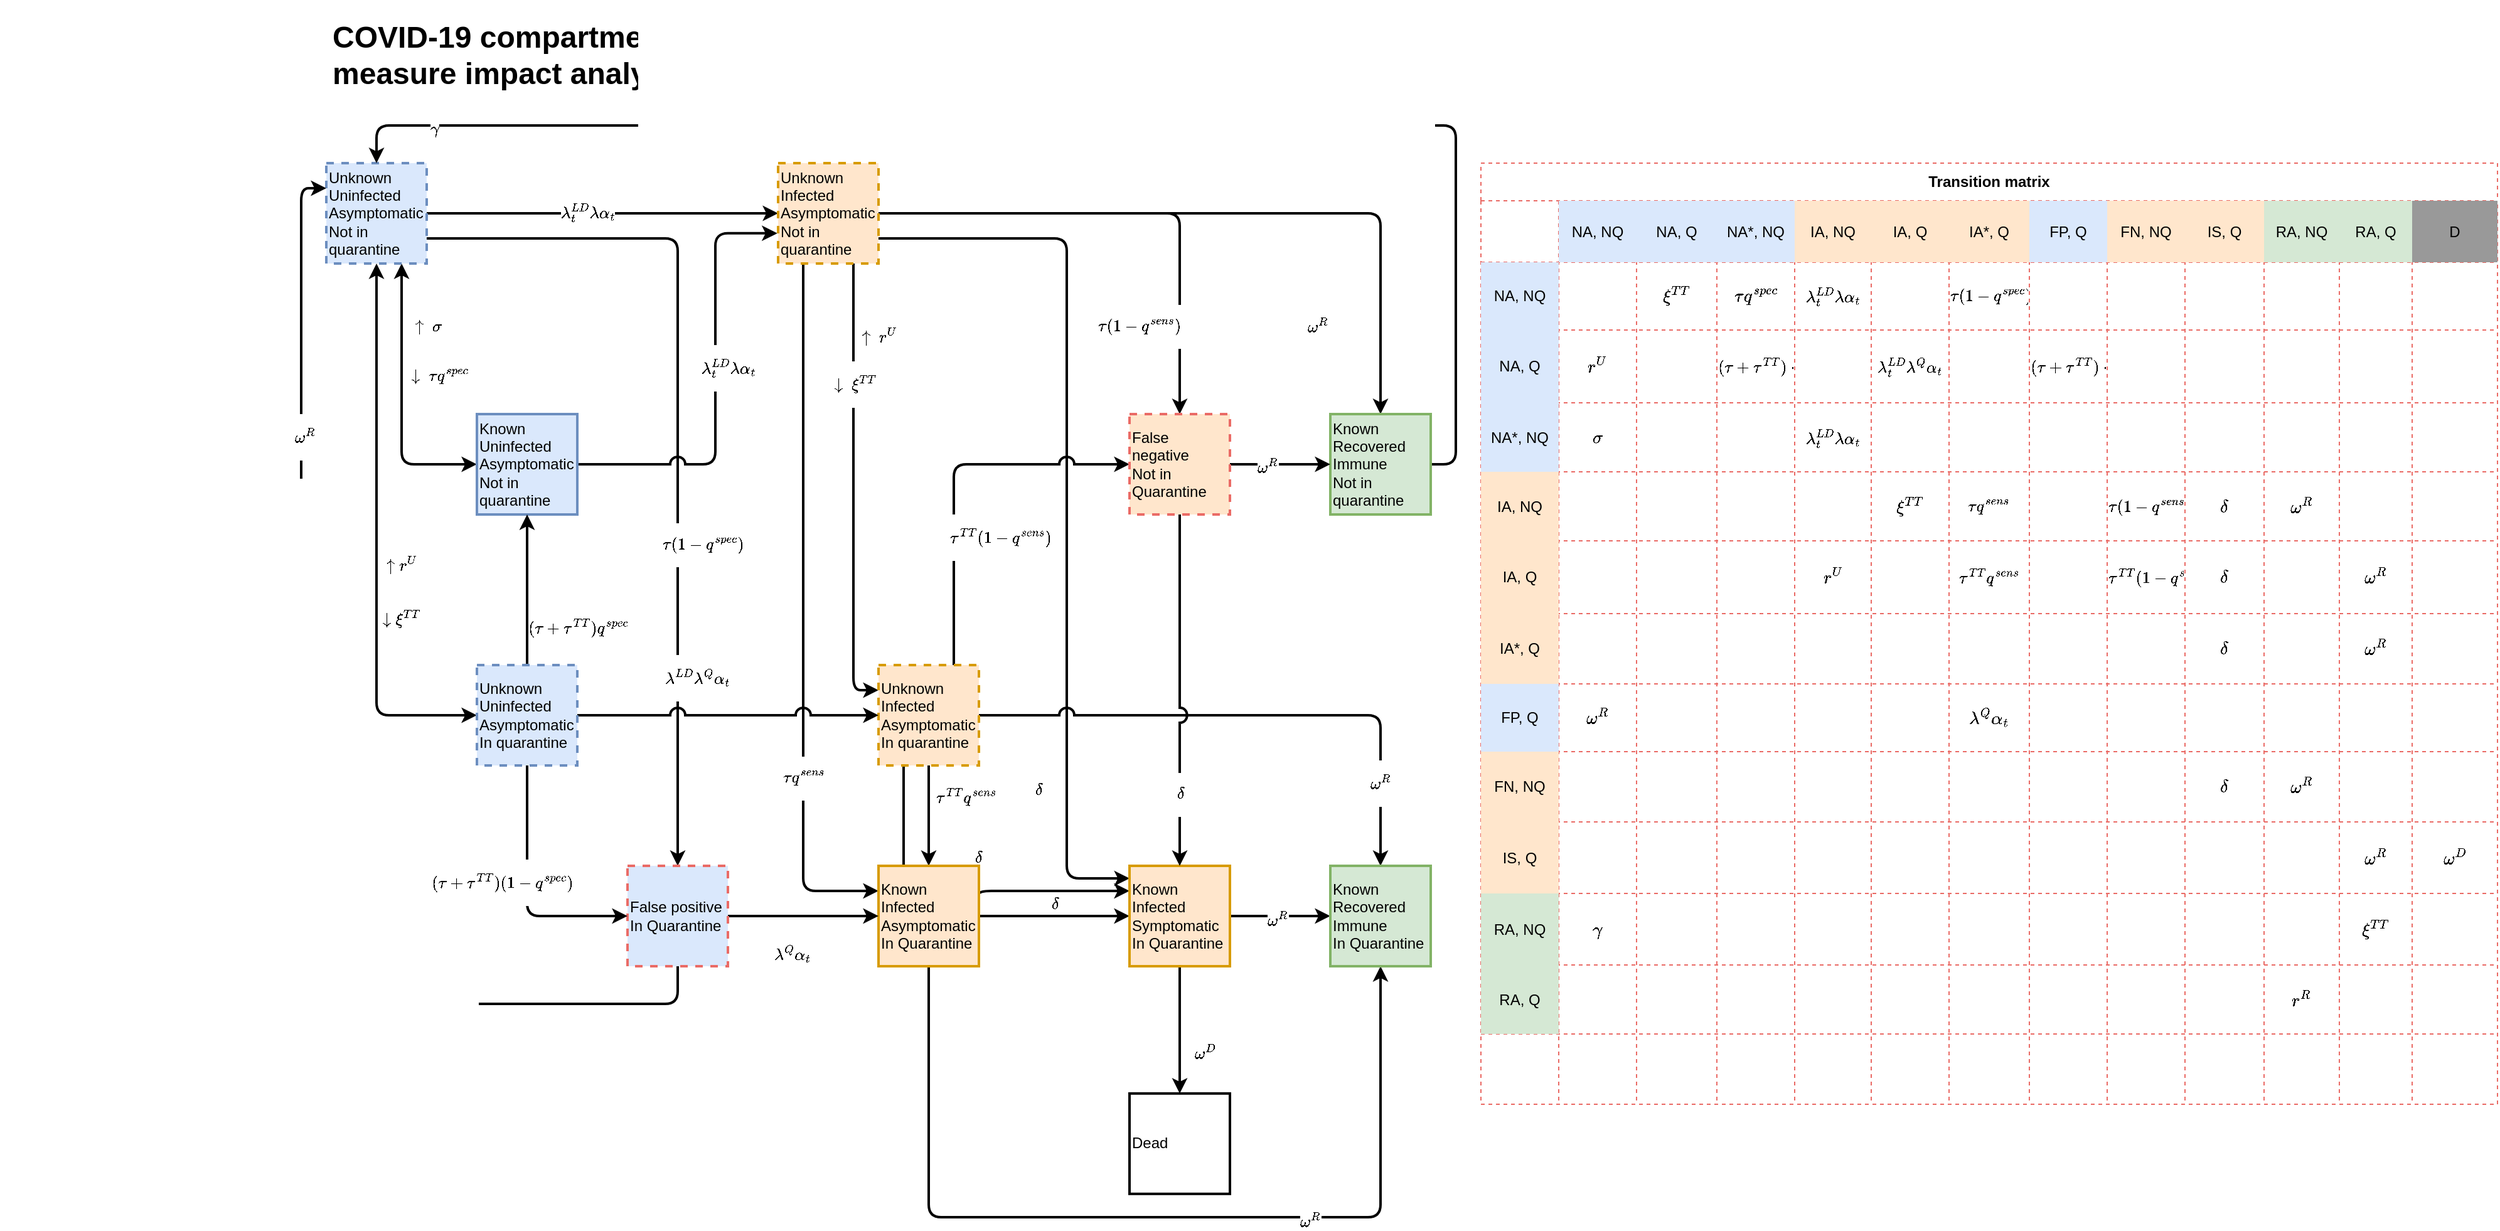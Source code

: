 <mxfile version="13.6.9" type="device" pages="3"><diagram id="ZYUIicswylzh_rdNQMHj" name="Model_diagram"><mxGraphModel dx="1744" dy="924" grid="1" gridSize="10" guides="1" tooltips="1" connect="1" arrows="1" fold="1" page="1" pageScale="1" pageWidth="1654" pageHeight="1169" math="1" shadow="0"><root><mxCell id="x8KmFHm5Vm_fgjGWSFDS-0"/><mxCell id="x8KmFHm5Vm_fgjGWSFDS-1" parent="x8KmFHm5Vm_fgjGWSFDS-0"/><mxCell id="omJxfnBMMsD-02ZWvqyS-0" value="&lt;h1&gt;COVID-19 compartmental epidemic model diagram for control measure impact analysis&lt;br&gt;&lt;/h1&gt;" style="text;html=1;strokeColor=none;fillColor=none;spacing=5;spacingTop=-20;whiteSpace=wrap;overflow=hidden;rounded=0;dashed=1;align=left;verticalAlign=top;" parent="x8KmFHm5Vm_fgjGWSFDS-1" vertex="1"><mxGeometry x="40" y="40" width="780" height="70" as="geometry"/></mxCell><mxCell id="SBVmqfrQeAcM8AfrScpC-2" value="" style="edgeStyle=orthogonalEdgeStyle;rounded=1;jumpStyle=arc;jumpSize=10;orthogonalLoop=1;jettySize=auto;html=1;strokeWidth=2;" parent="x8KmFHm5Vm_fgjGWSFDS-1" source="SBVmqfrQeAcM8AfrScpC-0" target="SBVmqfrQeAcM8AfrScpC-1" edge="1"><mxGeometry relative="1" as="geometry"/></mxCell><mxCell id="IbY7rwUbfCRjnow3xjpC-6" value="$$\lambda^{LD}_t \lambda \alpha_t$$" style="edgeLabel;html=1;align=center;verticalAlign=middle;resizable=0;points=[];" vertex="1" connectable="0" parent="SBVmqfrQeAcM8AfrScpC-2"><mxGeometry x="-0.085" y="1" relative="1" as="geometry"><mxPoint as="offset"/></mxGeometry></mxCell><mxCell id="IbY7rwUbfCRjnow3xjpC-0" style="edgeStyle=orthogonalEdgeStyle;rounded=1;orthogonalLoop=1;jettySize=auto;html=1;strokeWidth=2;startArrow=classic;startFill=1;exitX=0.75;exitY=1;exitDx=0;exitDy=0;entryX=0;entryY=0.5;entryDx=0;entryDy=0;" edge="1" parent="x8KmFHm5Vm_fgjGWSFDS-1" source="SBVmqfrQeAcM8AfrScpC-0" target="SBVmqfrQeAcM8AfrScpC-3"><mxGeometry relative="1" as="geometry"/></mxCell><mxCell id="IbY7rwUbfCRjnow3xjpC-4" value="$$\downarrow\&amp;nbsp;&lt;br&gt;\tau q^{spec}$$" style="edgeLabel;html=1;align=center;verticalAlign=middle;resizable=0;points=[];" vertex="1" connectable="0" parent="IbY7rwUbfCRjnow3xjpC-0"><mxGeometry x="0.07" y="-1" relative="1" as="geometry"><mxPoint x="31" y="-27.65" as="offset"/></mxGeometry></mxCell><mxCell id="IbY7rwUbfCRjnow3xjpC-2" style="edgeStyle=orthogonalEdgeStyle;rounded=1;orthogonalLoop=1;jettySize=auto;html=1;entryX=0;entryY=0.5;entryDx=0;entryDy=0;strokeWidth=2;startArrow=classic;startFill=1;exitX=0.5;exitY=1;exitDx=0;exitDy=0;" edge="1" parent="x8KmFHm5Vm_fgjGWSFDS-1" source="SBVmqfrQeAcM8AfrScpC-0" target="IbY7rwUbfCRjnow3xjpC-1"><mxGeometry relative="1" as="geometry"><Array as="points"><mxPoint x="80" y="600"/></Array></mxGeometry></mxCell><mxCell id="IbY7rwUbfCRjnow3xjpC-5" value="$$\uparrow r^U$$" style="edgeLabel;html=1;align=center;verticalAlign=middle;resizable=0;points=[];" vertex="1" connectable="0" parent="IbY7rwUbfCRjnow3xjpC-2"><mxGeometry x="-0.643" y="3" relative="1" as="geometry"><mxPoint x="17" y="161.18" as="offset"/></mxGeometry></mxCell><mxCell id="IbY7rwUbfCRjnow3xjpC-295" value="$$\downarrow \xi^{TT}$$&amp;nbsp;" style="edgeLabel;html=1;align=center;verticalAlign=middle;resizable=0;points=[];" vertex="1" connectable="0" parent="IbY7rwUbfCRjnow3xjpC-2"><mxGeometry x="-0.293" y="2" relative="1" as="geometry"><mxPoint x="18" y="134.71" as="offset"/></mxGeometry></mxCell><mxCell id="IbY7rwUbfCRjnow3xjpC-7" style="edgeStyle=orthogonalEdgeStyle;rounded=1;orthogonalLoop=1;jettySize=auto;html=1;entryX=0.5;entryY=0;entryDx=0;entryDy=0;strokeWidth=2;startArrow=none;startFill=0;exitX=1;exitY=0.75;exitDx=0;exitDy=0;" edge="1" parent="x8KmFHm5Vm_fgjGWSFDS-1" source="SBVmqfrQeAcM8AfrScpC-0" target="SBVmqfrQeAcM8AfrScpC-42"><mxGeometry relative="1" as="geometry"><Array as="points"><mxPoint x="320" y="220"/></Array></mxGeometry></mxCell><mxCell id="IbY7rwUbfCRjnow3xjpC-8" value="$$\tau (1-q^{spec})$$" style="edgeLabel;html=1;align=center;verticalAlign=middle;resizable=0;points=[];" vertex="1" connectable="0" parent="IbY7rwUbfCRjnow3xjpC-7"><mxGeometry x="-0.254" y="1" relative="1" as="geometry"><mxPoint x="19" y="182.5" as="offset"/></mxGeometry></mxCell><mxCell id="IbY7rwUbfCRjnow3xjpC-16" value="$$\uparrow\&amp;nbsp;&lt;br&gt;\sigma$$" style="edgeLabel;html=1;align=center;verticalAlign=middle;resizable=0;points=[];" vertex="1" connectable="0" parent="IbY7rwUbfCRjnow3xjpC-7"><mxGeometry x="-0.952" y="1" relative="1" as="geometry"><mxPoint x="-16.47" y="71" as="offset"/></mxGeometry></mxCell><mxCell id="SBVmqfrQeAcM8AfrScpC-0" value="Unknown&lt;br&gt;Uninfected&lt;br&gt;Asymptomatic&lt;br&gt;Not in quarantine" style="whiteSpace=wrap;html=1;aspect=fixed;strokeWidth=2;fillColor=#dae8fc;align=left;rounded=0;strokeColor=#6c8ebf;dashed=1;" parent="x8KmFHm5Vm_fgjGWSFDS-1" vertex="1"><mxGeometry x="40" y="160" width="80" height="80" as="geometry"/></mxCell><mxCell id="SBVmqfrQeAcM8AfrScpC-46" style="edgeStyle=orthogonalEdgeStyle;rounded=1;jumpStyle=arc;jumpSize=10;orthogonalLoop=1;jettySize=auto;html=1;exitX=1;exitY=0.5;exitDx=0;exitDy=0;entryX=0.5;entryY=0;entryDx=0;entryDy=0;strokeWidth=2;" parent="x8KmFHm5Vm_fgjGWSFDS-1" source="SBVmqfrQeAcM8AfrScpC-1" target="SBVmqfrQeAcM8AfrScpC-45" edge="1"><mxGeometry relative="1" as="geometry"/></mxCell><mxCell id="IbY7rwUbfCRjnow3xjpC-23" value="$$\tau (1-q^{sens})$$" style="edgeLabel;html=1;align=center;verticalAlign=middle;resizable=0;points=[];" vertex="1" connectable="0" parent="SBVmqfrQeAcM8AfrScpC-46"><mxGeometry x="-0.211" y="1" relative="1" as="geometry"><mxPoint x="49.66" y="91" as="offset"/></mxGeometry></mxCell><mxCell id="IbY7rwUbfCRjnow3xjpC-19" style="edgeStyle=orthogonalEdgeStyle;rounded=1;jumpStyle=arc;jumpSize=10;orthogonalLoop=1;jettySize=auto;html=1;entryX=0;entryY=0.25;entryDx=0;entryDy=0;startArrow=none;startFill=0;strokeWidth=2;exitX=0.75;exitY=1;exitDx=0;exitDy=0;" edge="1" parent="x8KmFHm5Vm_fgjGWSFDS-1" source="SBVmqfrQeAcM8AfrScpC-1" target="SBVmqfrQeAcM8AfrScpC-28"><mxGeometry relative="1" as="geometry"/></mxCell><mxCell id="IbY7rwUbfCRjnow3xjpC-26" value="$$\uparrow \ r^U$$" style="edgeLabel;html=1;align=center;verticalAlign=middle;resizable=0;points=[];" vertex="1" connectable="0" parent="IbY7rwUbfCRjnow3xjpC-19"><mxGeometry x="-0.628" y="2" relative="1" as="geometry"><mxPoint x="18" y="-9.31" as="offset"/></mxGeometry></mxCell><mxCell id="IbY7rwUbfCRjnow3xjpC-21" style="edgeStyle=orthogonalEdgeStyle;rounded=1;jumpStyle=arc;jumpSize=10;orthogonalLoop=1;jettySize=auto;html=1;startArrow=none;startFill=0;strokeWidth=2;exitX=0.25;exitY=1;exitDx=0;exitDy=0;entryX=0;entryY=0.25;entryDx=0;entryDy=0;" edge="1" parent="x8KmFHm5Vm_fgjGWSFDS-1" source="SBVmqfrQeAcM8AfrScpC-1" target="SBVmqfrQeAcM8AfrScpC-32"><mxGeometry relative="1" as="geometry"><mxPoint x="360" y="942.069" as="targetPoint"/><Array as="points"><mxPoint x="420" y="740"/></Array></mxGeometry></mxCell><mxCell id="IbY7rwUbfCRjnow3xjpC-22" value="$$\tau q^{sens}$$" style="edgeLabel;html=1;align=center;verticalAlign=middle;resizable=0;points=[];" vertex="1" connectable="0" parent="IbY7rwUbfCRjnow3xjpC-21"><mxGeometry x="0.432" relative="1" as="geometry"><mxPoint y="8.82" as="offset"/></mxGeometry></mxCell><mxCell id="IbY7rwUbfCRjnow3xjpC-24" style="edgeStyle=orthogonalEdgeStyle;rounded=1;jumpStyle=arc;jumpSize=10;orthogonalLoop=1;jettySize=auto;html=1;startArrow=none;startFill=0;strokeWidth=2;" edge="1" parent="x8KmFHm5Vm_fgjGWSFDS-1" source="SBVmqfrQeAcM8AfrScpC-1" target="SBVmqfrQeAcM8AfrScpC-12"><mxGeometry relative="1" as="geometry"/></mxCell><mxCell id="IbY7rwUbfCRjnow3xjpC-25" value="$$\omega^R$$" style="edgeLabel;html=1;align=center;verticalAlign=middle;resizable=0;points=[];" vertex="1" connectable="0" parent="IbY7rwUbfCRjnow3xjpC-24"><mxGeometry y="-81" relative="1" as="geometry"><mxPoint x="70" y="9" as="offset"/></mxGeometry></mxCell><mxCell id="IbY7rwUbfCRjnow3xjpC-31" style="edgeStyle=orthogonalEdgeStyle;rounded=1;jumpStyle=arc;jumpSize=10;orthogonalLoop=1;jettySize=auto;html=1;startArrow=none;startFill=0;strokeWidth=2;entryX=0.001;entryY=0.125;entryDx=0;entryDy=0;entryPerimeter=0;exitX=1;exitY=0.75;exitDx=0;exitDy=0;" edge="1" parent="x8KmFHm5Vm_fgjGWSFDS-1" source="SBVmqfrQeAcM8AfrScpC-1" target="SBVmqfrQeAcM8AfrScpC-34"><mxGeometry relative="1" as="geometry"><mxPoint x="540" y="816" as="targetPoint"/><Array as="points"><mxPoint x="630" y="220"/><mxPoint x="630" y="730"/></Array></mxGeometry></mxCell><mxCell id="IbY7rwUbfCRjnow3xjpC-32" value="$$\delta$$" style="edgeLabel;html=1;align=center;verticalAlign=middle;resizable=0;points=[];" vertex="1" connectable="0" parent="IbY7rwUbfCRjnow3xjpC-31"><mxGeometry x="0.798" y="-1" relative="1" as="geometry"><mxPoint x="-9" y="42.48" as="offset"/></mxGeometry></mxCell><mxCell id="SBVmqfrQeAcM8AfrScpC-1" value="Unknown&lt;br&gt;Infected&lt;br&gt;Asymptomatic&lt;br&gt;Not in quarantine" style="whiteSpace=wrap;html=1;aspect=fixed;strokeWidth=2;fillColor=#ffe6cc;align=left;rounded=0;strokeColor=#d79b00;dashed=1;" parent="x8KmFHm5Vm_fgjGWSFDS-1" vertex="1"><mxGeometry x="400" y="160" width="80" height="80" as="geometry"/></mxCell><mxCell id="IbY7rwUbfCRjnow3xjpC-17" style="edgeStyle=orthogonalEdgeStyle;rounded=1;jumpStyle=arc;jumpSize=10;orthogonalLoop=1;jettySize=auto;html=1;entryX=-0.008;entryY=0.699;entryDx=0;entryDy=0;entryPerimeter=0;startArrow=none;startFill=0;strokeWidth=2;exitX=1;exitY=0.5;exitDx=0;exitDy=0;" edge="1" parent="x8KmFHm5Vm_fgjGWSFDS-1" source="SBVmqfrQeAcM8AfrScpC-3" target="SBVmqfrQeAcM8AfrScpC-1"><mxGeometry relative="1" as="geometry"><Array as="points"><mxPoint x="350" y="400"/><mxPoint x="350" y="216"/></Array></mxGeometry></mxCell><mxCell id="IbY7rwUbfCRjnow3xjpC-18" value="$$\lambda^{LD}_t \lambda \alpha_t$$" style="edgeLabel;html=1;align=center;verticalAlign=middle;resizable=0;points=[];" vertex="1" connectable="0" parent="IbY7rwUbfCRjnow3xjpC-17"><mxGeometry x="0.145" y="-1" relative="1" as="geometry"><mxPoint x="9" y="9.31" as="offset"/></mxGeometry></mxCell><mxCell id="SBVmqfrQeAcM8AfrScpC-3" value="Known&lt;br&gt;Uninfected&lt;br&gt;Asymptomatic&lt;br&gt;Not in quarantine" style="whiteSpace=wrap;html=1;aspect=fixed;strokeWidth=2;fillColor=#dae8fc;align=left;rounded=0;strokeColor=#6c8ebf;" parent="x8KmFHm5Vm_fgjGWSFDS-1" vertex="1"><mxGeometry x="160" y="360" width="80" height="80" as="geometry"/></mxCell><mxCell id="SBVmqfrQeAcM8AfrScpC-19" style="edgeStyle=orthogonalEdgeStyle;rounded=1;jumpStyle=arc;jumpSize=10;orthogonalLoop=1;jettySize=auto;html=1;entryX=0.5;entryY=0;entryDx=0;entryDy=0;strokeWidth=2;fillColor=#e1d5e7;exitX=1;exitY=0.5;exitDx=0;exitDy=0;" parent="x8KmFHm5Vm_fgjGWSFDS-1" source="SBVmqfrQeAcM8AfrScpC-12" target="SBVmqfrQeAcM8AfrScpC-0" edge="1"><mxGeometry relative="1" as="geometry"><Array as="points"><mxPoint x="940" y="400"/><mxPoint x="940" y="130"/><mxPoint x="80" y="130"/></Array></mxGeometry></mxCell><mxCell id="IbY7rwUbfCRjnow3xjpC-9" value="$$\gamma$$" style="edgeLabel;html=1;align=center;verticalAlign=middle;resizable=0;points=[];" vertex="1" connectable="0" parent="SBVmqfrQeAcM8AfrScpC-19"><mxGeometry x="0.871" y="3" relative="1" as="geometry"><mxPoint as="offset"/></mxGeometry></mxCell><mxCell id="SBVmqfrQeAcM8AfrScpC-12" value="Known&lt;br&gt;Recovered&lt;br&gt;Immune&lt;br&gt;Not in quarantine" style="whiteSpace=wrap;html=1;aspect=fixed;strokeWidth=2;fillColor=#d5e8d4;align=left;rounded=0;strokeColor=#82b366;" parent="x8KmFHm5Vm_fgjGWSFDS-1" vertex="1"><mxGeometry x="840" y="360" width="80" height="80" as="geometry"/></mxCell><mxCell id="SBVmqfrQeAcM8AfrScpC-21" value="Dead" style="whiteSpace=wrap;html=1;aspect=fixed;strokeWidth=2;fillColor=#ffffff;align=left;rounded=0;" parent="x8KmFHm5Vm_fgjGWSFDS-1" vertex="1"><mxGeometry x="680" y="901.41" width="80" height="80" as="geometry"/></mxCell><mxCell id="SBVmqfrQeAcM8AfrScpC-25" value="" style="edgeStyle=orthogonalEdgeStyle;rounded=1;jumpStyle=arc;jumpSize=10;orthogonalLoop=1;jettySize=auto;html=1;strokeWidth=2;" parent="x8KmFHm5Vm_fgjGWSFDS-1" source="SBVmqfrQeAcM8AfrScpC-28" target="SBVmqfrQeAcM8AfrScpC-32" edge="1"><mxGeometry relative="1" as="geometry"/></mxCell><mxCell id="IbY7rwUbfCRjnow3xjpC-27" value="$$\tau^{TT} q^{sens}$$" style="edgeLabel;html=1;align=center;verticalAlign=middle;resizable=0;points=[];" vertex="1" connectable="0" parent="SBVmqfrQeAcM8AfrScpC-25"><mxGeometry x="-0.132" y="-3" relative="1" as="geometry"><mxPoint x="33" y="-9.66" as="offset"/></mxGeometry></mxCell><mxCell id="IbY7rwUbfCRjnow3xjpC-29" style="edgeStyle=orthogonalEdgeStyle;rounded=1;jumpStyle=arc;jumpSize=10;orthogonalLoop=1;jettySize=auto;html=1;entryX=0;entryY=0.5;entryDx=0;entryDy=0;startArrow=none;startFill=0;strokeWidth=2;exitX=1;exitY=0.25;exitDx=0;exitDy=0;" edge="1" parent="x8KmFHm5Vm_fgjGWSFDS-1" source="SBVmqfrQeAcM8AfrScpC-28" target="SBVmqfrQeAcM8AfrScpC-45"><mxGeometry relative="1" as="geometry"><Array as="points"><mxPoint x="540" y="580"/><mxPoint x="540" y="400"/></Array></mxGeometry></mxCell><mxCell id="IbY7rwUbfCRjnow3xjpC-30" value="$$\tau^{TT}(1-q^{sens})$$" style="edgeLabel;html=1;align=center;verticalAlign=middle;resizable=0;points=[];" vertex="1" connectable="0" parent="IbY7rwUbfCRjnow3xjpC-29"><mxGeometry x="0.282" y="-1" relative="1" as="geometry"><mxPoint x="19" y="56.9" as="offset"/></mxGeometry></mxCell><mxCell id="IbY7rwUbfCRjnow3xjpC-33" style="edgeStyle=orthogonalEdgeStyle;rounded=1;jumpStyle=arc;jumpSize=10;orthogonalLoop=1;jettySize=auto;html=1;startArrow=none;startFill=0;strokeWidth=2;exitX=1;exitY=0.75;exitDx=0;exitDy=0;entryX=0;entryY=0.25;entryDx=0;entryDy=0;" edge="1" parent="x8KmFHm5Vm_fgjGWSFDS-1" source="SBVmqfrQeAcM8AfrScpC-28" target="SBVmqfrQeAcM8AfrScpC-34"><mxGeometry relative="1" as="geometry"><mxPoint x="561" y="800" as="targetPoint"/><Array as="points"><mxPoint x="500" y="620"/><mxPoint x="500" y="750"/><mxPoint x="560" y="750"/></Array></mxGeometry></mxCell><mxCell id="IbY7rwUbfCRjnow3xjpC-34" value="$$\delta$$" style="edgeLabel;html=1;align=center;verticalAlign=middle;resizable=0;points=[];" vertex="1" connectable="0" parent="IbY7rwUbfCRjnow3xjpC-33"><mxGeometry x="0.306" y="-1" relative="1" as="geometry"><mxPoint x="1" y="-37.24" as="offset"/></mxGeometry></mxCell><mxCell id="IbY7rwUbfCRjnow3xjpC-35" style="edgeStyle=orthogonalEdgeStyle;rounded=1;jumpStyle=arc;jumpSize=10;orthogonalLoop=1;jettySize=auto;html=1;entryX=0.5;entryY=0;entryDx=0;entryDy=0;startArrow=none;startFill=0;strokeWidth=2;exitX=1;exitY=0.5;exitDx=0;exitDy=0;" edge="1" parent="x8KmFHm5Vm_fgjGWSFDS-1" source="SBVmqfrQeAcM8AfrScpC-28" target="SBVmqfrQeAcM8AfrScpC-36"><mxGeometry relative="1" as="geometry"><Array as="points"><mxPoint x="880" y="600"/></Array></mxGeometry></mxCell><mxCell id="IbY7rwUbfCRjnow3xjpC-36" value="$$\omega^R$$" style="edgeLabel;html=1;align=center;verticalAlign=middle;resizable=0;points=[];" vertex="1" connectable="0" parent="IbY7rwUbfCRjnow3xjpC-35"><mxGeometry x="0.561" y="1" relative="1" as="geometry"><mxPoint x="-1" y="30" as="offset"/></mxGeometry></mxCell><mxCell id="SBVmqfrQeAcM8AfrScpC-28" value="Unknown&lt;br&gt;Infected&lt;br&gt;Asymptomatic&lt;br&gt;In quarantine" style="whiteSpace=wrap;html=1;aspect=fixed;strokeWidth=2;fillColor=#ffe6cc;align=left;rounded=0;strokeColor=#d79b00;dashed=1;" parent="x8KmFHm5Vm_fgjGWSFDS-1" vertex="1"><mxGeometry x="480" y="560" width="80" height="80" as="geometry"/></mxCell><mxCell id="SBVmqfrQeAcM8AfrScpC-31" value="" style="edgeStyle=orthogonalEdgeStyle;rounded=1;jumpStyle=arc;jumpSize=10;orthogonalLoop=1;jettySize=auto;html=1;strokeWidth=2;" parent="x8KmFHm5Vm_fgjGWSFDS-1" source="SBVmqfrQeAcM8AfrScpC-32" target="SBVmqfrQeAcM8AfrScpC-34" edge="1"><mxGeometry relative="1" as="geometry"/></mxCell><mxCell id="IbY7rwUbfCRjnow3xjpC-37" value="$$\delta$$" style="edgeLabel;html=1;align=center;verticalAlign=middle;resizable=0;points=[];" vertex="1" connectable="0" parent="SBVmqfrQeAcM8AfrScpC-31"><mxGeometry x="-0.171" relative="1" as="geometry"><mxPoint x="-3.1" y="-100.41" as="offset"/></mxGeometry></mxCell><mxCell id="IbY7rwUbfCRjnow3xjpC-38" style="edgeStyle=orthogonalEdgeStyle;rounded=1;jumpStyle=arc;jumpSize=10;orthogonalLoop=1;jettySize=auto;html=1;entryX=0.5;entryY=1;entryDx=0;entryDy=0;startArrow=none;startFill=0;strokeWidth=2;" edge="1" parent="x8KmFHm5Vm_fgjGWSFDS-1" source="SBVmqfrQeAcM8AfrScpC-32" target="SBVmqfrQeAcM8AfrScpC-36"><mxGeometry relative="1" as="geometry"><Array as="points"><mxPoint x="520" y="1000"/><mxPoint x="880" y="1000"/></Array></mxGeometry></mxCell><mxCell id="IbY7rwUbfCRjnow3xjpC-39" value="$$\omega^R$$" style="edgeLabel;html=1;align=center;verticalAlign=middle;resizable=0;points=[];" vertex="1" connectable="0" parent="IbY7rwUbfCRjnow3xjpC-38"><mxGeometry x="0.326" y="-3" relative="1" as="geometry"><mxPoint as="offset"/></mxGeometry></mxCell><mxCell id="SBVmqfrQeAcM8AfrScpC-32" value="Known&lt;br&gt;Infected&lt;br&gt;Asymptomatic&lt;br&gt;In Quarantine" style="whiteSpace=wrap;html=1;aspect=fixed;strokeWidth=2;fillColor=#ffe6cc;align=left;rounded=0;strokeColor=#d79b00;" parent="x8KmFHm5Vm_fgjGWSFDS-1" vertex="1"><mxGeometry x="480" y="720" width="80" height="80" as="geometry"/></mxCell><mxCell id="SBVmqfrQeAcM8AfrScpC-33" value="" style="edgeStyle=orthogonalEdgeStyle;rounded=1;jumpStyle=arc;jumpSize=10;orthogonalLoop=1;jettySize=auto;html=1;strokeWidth=2;" parent="x8KmFHm5Vm_fgjGWSFDS-1" source="SBVmqfrQeAcM8AfrScpC-34" target="SBVmqfrQeAcM8AfrScpC-36" edge="1"><mxGeometry relative="1" as="geometry"/></mxCell><mxCell id="IbY7rwUbfCRjnow3xjpC-47" value="$$\omega^R$$" style="edgeLabel;html=1;align=center;verticalAlign=middle;resizable=0;points=[];" vertex="1" connectable="0" parent="SBVmqfrQeAcM8AfrScpC-33"><mxGeometry x="-0.055" y="-3" relative="1" as="geometry"><mxPoint as="offset"/></mxGeometry></mxCell><mxCell id="SBVmqfrQeAcM8AfrScpC-41" style="edgeStyle=orthogonalEdgeStyle;rounded=1;jumpStyle=arc;jumpSize=10;orthogonalLoop=1;jettySize=auto;html=1;exitX=0.5;exitY=1;exitDx=0;exitDy=0;entryX=0.5;entryY=0;entryDx=0;entryDy=0;strokeWidth=2;" parent="x8KmFHm5Vm_fgjGWSFDS-1" source="SBVmqfrQeAcM8AfrScpC-34" target="SBVmqfrQeAcM8AfrScpC-21" edge="1"><mxGeometry relative="1" as="geometry"><Array as="points"><mxPoint x="720" y="852"/><mxPoint x="720" y="852"/></Array></mxGeometry></mxCell><mxCell id="IbY7rwUbfCRjnow3xjpC-48" value="$$\omega^D$$" style="edgeLabel;html=1;align=center;verticalAlign=middle;resizable=0;points=[];" vertex="1" connectable="0" parent="SBVmqfrQeAcM8AfrScpC-41"><mxGeometry x="0.415" y="1" relative="1" as="geometry"><mxPoint x="19" y="-2.76" as="offset"/></mxGeometry></mxCell><mxCell id="SBVmqfrQeAcM8AfrScpC-34" value="Known&lt;br&gt;Infected&lt;br&gt;Symptomatic&lt;br&gt;In Quarantine" style="whiteSpace=wrap;html=1;aspect=fixed;strokeWidth=2;fillColor=#ffe6cc;align=left;rounded=0;strokeColor=#d79b00;" parent="x8KmFHm5Vm_fgjGWSFDS-1" vertex="1"><mxGeometry x="680" y="720" width="80" height="80" as="geometry"/></mxCell><mxCell id="SBVmqfrQeAcM8AfrScpC-36" value="Known&lt;br&gt;Recovered&lt;br&gt;Immune&lt;br&gt;In Quarantine" style="whiteSpace=wrap;html=1;aspect=fixed;strokeWidth=2;fillColor=#d5e8d4;align=left;rounded=0;strokeColor=#82b366;" parent="x8KmFHm5Vm_fgjGWSFDS-1" vertex="1"><mxGeometry x="840" y="720" width="80" height="80" as="geometry"/></mxCell><mxCell id="SBVmqfrQeAcM8AfrScpC-53" style="edgeStyle=orthogonalEdgeStyle;rounded=1;jumpStyle=arc;jumpSize=10;orthogonalLoop=1;jettySize=auto;html=1;strokeWidth=2;exitX=1;exitY=0.5;exitDx=0;exitDy=0;" parent="x8KmFHm5Vm_fgjGWSFDS-1" source="SBVmqfrQeAcM8AfrScpC-42" target="SBVmqfrQeAcM8AfrScpC-32" edge="1"><mxGeometry relative="1" as="geometry"/></mxCell><mxCell id="IbY7rwUbfCRjnow3xjpC-42" value="$$\lambda^Q \alpha_t$$" style="edgeLabel;html=1;align=center;verticalAlign=middle;resizable=0;points=[];" vertex="1" connectable="0" parent="SBVmqfrQeAcM8AfrScpC-53"><mxGeometry x="-0.216" y="-1" relative="1" as="geometry"><mxPoint x="4.14" y="29" as="offset"/></mxGeometry></mxCell><mxCell id="IbY7rwUbfCRjnow3xjpC-40" style="edgeStyle=orthogonalEdgeStyle;rounded=1;jumpStyle=arc;jumpSize=10;orthogonalLoop=1;jettySize=auto;html=1;entryX=0;entryY=0.25;entryDx=0;entryDy=0;startArrow=none;startFill=0;strokeWidth=2;exitX=0.5;exitY=1;exitDx=0;exitDy=0;" edge="1" parent="x8KmFHm5Vm_fgjGWSFDS-1" source="SBVmqfrQeAcM8AfrScpC-42" target="SBVmqfrQeAcM8AfrScpC-0"><mxGeometry relative="1" as="geometry"><Array as="points"><mxPoint x="320" y="830"/><mxPoint x="20" y="830"/><mxPoint x="20" y="180"/></Array></mxGeometry></mxCell><mxCell id="IbY7rwUbfCRjnow3xjpC-41" value="$$\omega^R$$" style="edgeLabel;html=1;align=center;verticalAlign=middle;resizable=0;points=[];" vertex="1" connectable="0" parent="IbY7rwUbfCRjnow3xjpC-40"><mxGeometry x="0.077" y="-3" relative="1" as="geometry"><mxPoint y="-244.14" as="offset"/></mxGeometry></mxCell><mxCell id="SBVmqfrQeAcM8AfrScpC-42" value="False positive&lt;br&gt;In Quarantine" style="whiteSpace=wrap;html=1;aspect=fixed;strokeWidth=2;fillColor=#dae8fc;align=left;rounded=0;dashed=1;strokeColor=#EA6B66;" parent="x8KmFHm5Vm_fgjGWSFDS-1" vertex="1"><mxGeometry x="280" y="720" width="80" height="80" as="geometry"/></mxCell><mxCell id="IbY7rwUbfCRjnow3xjpC-43" style="edgeStyle=orthogonalEdgeStyle;rounded=1;jumpStyle=arc;jumpSize=10;orthogonalLoop=1;jettySize=auto;html=1;startArrow=none;startFill=0;strokeWidth=2;" edge="1" parent="x8KmFHm5Vm_fgjGWSFDS-1" source="SBVmqfrQeAcM8AfrScpC-45" target="SBVmqfrQeAcM8AfrScpC-34"><mxGeometry relative="1" as="geometry"/></mxCell><mxCell id="IbY7rwUbfCRjnow3xjpC-44" value="$$\delta$$" style="edgeLabel;html=1;align=center;verticalAlign=middle;resizable=0;points=[];" vertex="1" connectable="0" parent="IbY7rwUbfCRjnow3xjpC-43"><mxGeometry x="0.355" y="-1" relative="1" as="geometry"><mxPoint x="1" y="33.45" as="offset"/></mxGeometry></mxCell><mxCell id="IbY7rwUbfCRjnow3xjpC-45" style="edgeStyle=orthogonalEdgeStyle;rounded=1;jumpStyle=arc;jumpSize=10;orthogonalLoop=1;jettySize=auto;html=1;entryX=0;entryY=0.5;entryDx=0;entryDy=0;startArrow=none;startFill=0;strokeWidth=2;" edge="1" parent="x8KmFHm5Vm_fgjGWSFDS-1" source="SBVmqfrQeAcM8AfrScpC-45" target="SBVmqfrQeAcM8AfrScpC-12"><mxGeometry relative="1" as="geometry"/></mxCell><mxCell id="IbY7rwUbfCRjnow3xjpC-46" value="$$\omega^R$$" style="edgeLabel;html=1;align=center;verticalAlign=middle;resizable=0;points=[];" vertex="1" connectable="0" parent="IbY7rwUbfCRjnow3xjpC-45"><mxGeometry x="-0.261" y="-2" relative="1" as="geometry"><mxPoint as="offset"/></mxGeometry></mxCell><mxCell id="SBVmqfrQeAcM8AfrScpC-45" value="False negative&lt;br&gt;Not in Quarantine" style="whiteSpace=wrap;html=1;aspect=fixed;strokeWidth=2;fillColor=#ffe6cc;align=left;rounded=0;strokeColor=#EA6B66;dashed=1;" parent="x8KmFHm5Vm_fgjGWSFDS-1" vertex="1"><mxGeometry x="680" y="360" width="80" height="80" as="geometry"/></mxCell><mxCell id="IbY7rwUbfCRjnow3xjpC-10" style="edgeStyle=orthogonalEdgeStyle;rounded=1;orthogonalLoop=1;jettySize=auto;html=1;entryX=0.5;entryY=1;entryDx=0;entryDy=0;strokeWidth=2;" edge="1" parent="x8KmFHm5Vm_fgjGWSFDS-1" source="IbY7rwUbfCRjnow3xjpC-1" target="SBVmqfrQeAcM8AfrScpC-3"><mxGeometry relative="1" as="geometry"/></mxCell><mxCell id="IbY7rwUbfCRjnow3xjpC-11" value="$$(\tau + \tau^{TT}) q^{spec}$$" style="edgeLabel;html=1;align=center;verticalAlign=middle;resizable=0;points=[];" vertex="1" connectable="0" parent="IbY7rwUbfCRjnow3xjpC-10"><mxGeometry x="0.523" y="1" relative="1" as="geometry"><mxPoint x="41" y="61.72" as="offset"/></mxGeometry></mxCell><mxCell id="IbY7rwUbfCRjnow3xjpC-12" style="edgeStyle=orthogonalEdgeStyle;rounded=1;orthogonalLoop=1;jettySize=auto;html=1;entryX=0;entryY=0.5;entryDx=0;entryDy=0;strokeWidth=2;jumpStyle=arc;jumpSize=10;" edge="1" parent="x8KmFHm5Vm_fgjGWSFDS-1" source="IbY7rwUbfCRjnow3xjpC-1" target="SBVmqfrQeAcM8AfrScpC-28"><mxGeometry relative="1" as="geometry"/></mxCell><mxCell id="IbY7rwUbfCRjnow3xjpC-13" value="$$\lambda^{LD} \lambda^Q \alpha_t$$" style="edgeLabel;html=1;align=center;verticalAlign=middle;resizable=0;points=[];" vertex="1" connectable="0" parent="IbY7rwUbfCRjnow3xjpC-12"><mxGeometry x="0.372" y="3" relative="1" as="geometry"><mxPoint x="-69.66" y="-27" as="offset"/></mxGeometry></mxCell><mxCell id="IbY7rwUbfCRjnow3xjpC-14" style="edgeStyle=orthogonalEdgeStyle;rounded=1;jumpStyle=arc;jumpSize=10;orthogonalLoop=1;jettySize=auto;html=1;entryX=0;entryY=0.5;entryDx=0;entryDy=0;strokeWidth=2;exitX=0.5;exitY=1;exitDx=0;exitDy=0;" edge="1" parent="x8KmFHm5Vm_fgjGWSFDS-1" source="IbY7rwUbfCRjnow3xjpC-1" target="SBVmqfrQeAcM8AfrScpC-42"><mxGeometry relative="1" as="geometry"/></mxCell><mxCell id="IbY7rwUbfCRjnow3xjpC-15" value="$$(\tau + \tau^{TT}) (1-q^{spec})$$" style="edgeLabel;html=1;align=center;verticalAlign=middle;resizable=0;points=[];" vertex="1" connectable="0" parent="IbY7rwUbfCRjnow3xjpC-14"><mxGeometry x="-0.31" y="-1" relative="1" as="geometry"><mxPoint x="-19" y="23.45" as="offset"/></mxGeometry></mxCell><mxCell id="IbY7rwUbfCRjnow3xjpC-1" value="Unknown&lt;br&gt;Uninfected&lt;br&gt;Asymptomatic&lt;br&gt;In quarantine" style="whiteSpace=wrap;html=1;aspect=fixed;strokeWidth=2;fillColor=#dae8fc;align=left;rounded=0;strokeColor=#6c8ebf;dashed=1;" vertex="1" parent="x8KmFHm5Vm_fgjGWSFDS-1"><mxGeometry x="160" y="560" width="80" height="80" as="geometry"/></mxCell><mxCell id="IbY7rwUbfCRjnow3xjpC-20" value="$$\downarrow \ \xi^{TT}$$" style="edgeLabel;html=1;align=center;verticalAlign=middle;resizable=0;points=[];" vertex="1" connectable="0" parent="x8KmFHm5Vm_fgjGWSFDS-1"><mxGeometry x="-219.997" y="100.0" as="geometry"><mxPoint x="681" y="236" as="offset"/></mxGeometry></mxCell><mxCell id="IbY7rwUbfCRjnow3xjpC-49" value="Transition matrix" style="shape=table;html=1;whiteSpace=wrap;startSize=30;container=1;collapsible=0;childLayout=tableLayout;fontStyle=1;align=center;dashed=1;strokeColor=#EA6B66;" vertex="1" parent="x8KmFHm5Vm_fgjGWSFDS-1"><mxGeometry x="960" y="160" width="810" height="750" as="geometry"/></mxCell><mxCell id="IbY7rwUbfCRjnow3xjpC-253" style="shape=partialRectangle;html=1;whiteSpace=wrap;collapsible=0;dropTarget=0;pointerEvents=0;fillColor=none;top=0;left=0;bottom=0;right=0;points=[[0,0.5],[1,0.5]];portConstraint=eastwest;" vertex="1" parent="IbY7rwUbfCRjnow3xjpC-49"><mxGeometry y="30" width="810" height="49" as="geometry"/></mxCell><mxCell id="IbY7rwUbfCRjnow3xjpC-266" style="shape=partialRectangle;html=1;whiteSpace=wrap;connectable=0;fillColor=none;top=0;left=0;bottom=0;right=0;overflow=hidden;" vertex="1" parent="IbY7rwUbfCRjnow3xjpC-253"><mxGeometry width="62" height="49" as="geometry"/></mxCell><mxCell id="IbY7rwUbfCRjnow3xjpC-254" value="NA, NQ" style="shape=partialRectangle;html=1;whiteSpace=wrap;connectable=0;fillColor=#dae8fc;top=0;left=0;bottom=0;right=0;overflow=hidden;strokeColor=#6c8ebf;" vertex="1" parent="IbY7rwUbfCRjnow3xjpC-253"><mxGeometry x="62" width="62" height="49" as="geometry"/></mxCell><mxCell id="IbY7rwUbfCRjnow3xjpC-255" value="NA, Q" style="shape=partialRectangle;html=1;whiteSpace=wrap;connectable=0;fillColor=#dae8fc;top=0;left=0;bottom=0;right=0;overflow=hidden;strokeColor=#6c8ebf;" vertex="1" parent="IbY7rwUbfCRjnow3xjpC-253"><mxGeometry x="124" width="64" height="49" as="geometry"/></mxCell><mxCell id="IbY7rwUbfCRjnow3xjpC-256" value="NA*, NQ" style="shape=partialRectangle;html=1;whiteSpace=wrap;connectable=0;fillColor=#dae8fc;top=0;left=0;bottom=0;right=0;overflow=hidden;strokeColor=#6c8ebf;" vertex="1" parent="IbY7rwUbfCRjnow3xjpC-253"><mxGeometry x="188" width="62" height="49" as="geometry"/></mxCell><mxCell id="IbY7rwUbfCRjnow3xjpC-257" value="IA, NQ" style="shape=partialRectangle;html=1;whiteSpace=wrap;connectable=0;fillColor=#ffe6cc;top=0;left=0;bottom=0;right=0;overflow=hidden;strokeColor=#d79b00;" vertex="1" parent="IbY7rwUbfCRjnow3xjpC-253"><mxGeometry x="250" width="61" height="49" as="geometry"/></mxCell><mxCell id="IbY7rwUbfCRjnow3xjpC-258" value="IA, Q" style="shape=partialRectangle;html=1;whiteSpace=wrap;connectable=0;fillColor=#ffe6cc;top=0;left=0;bottom=0;right=0;overflow=hidden;strokeColor=#d79b00;" vertex="1" parent="IbY7rwUbfCRjnow3xjpC-253"><mxGeometry x="311" width="62" height="49" as="geometry"/></mxCell><mxCell id="IbY7rwUbfCRjnow3xjpC-259" value="IA*, Q" style="shape=partialRectangle;html=1;whiteSpace=wrap;connectable=0;fillColor=#ffe6cc;top=0;left=0;bottom=0;right=0;overflow=hidden;strokeColor=#d79b00;" vertex="1" parent="IbY7rwUbfCRjnow3xjpC-253"><mxGeometry x="373" width="64" height="49" as="geometry"/></mxCell><mxCell id="IbY7rwUbfCRjnow3xjpC-260" value="FP, Q" style="shape=partialRectangle;html=1;whiteSpace=wrap;connectable=0;fillColor=#dae8fc;top=0;left=0;bottom=0;right=0;overflow=hidden;strokeColor=#6c8ebf;" vertex="1" parent="IbY7rwUbfCRjnow3xjpC-253"><mxGeometry x="437" width="62" height="49" as="geometry"/></mxCell><mxCell id="IbY7rwUbfCRjnow3xjpC-261" value="FN, NQ" style="shape=partialRectangle;html=1;whiteSpace=wrap;connectable=0;fillColor=#ffe6cc;top=0;left=0;bottom=0;right=0;overflow=hidden;strokeColor=#d79b00;" vertex="1" parent="IbY7rwUbfCRjnow3xjpC-253"><mxGeometry x="499" width="62" height="49" as="geometry"/></mxCell><mxCell id="IbY7rwUbfCRjnow3xjpC-262" value="IS, Q" style="shape=partialRectangle;html=1;whiteSpace=wrap;connectable=0;fillColor=#ffe6cc;top=0;left=0;bottom=0;right=0;overflow=hidden;strokeColor=#d79b00;" vertex="1" parent="IbY7rwUbfCRjnow3xjpC-253"><mxGeometry x="561" width="63" height="49" as="geometry"/></mxCell><mxCell id="IbY7rwUbfCRjnow3xjpC-263" value="RA, NQ" style="shape=partialRectangle;html=1;whiteSpace=wrap;connectable=0;fillColor=#d5e8d4;top=0;left=0;bottom=0;right=0;overflow=hidden;strokeColor=#82b366;" vertex="1" parent="IbY7rwUbfCRjnow3xjpC-253"><mxGeometry x="624" width="60" height="49" as="geometry"/></mxCell><mxCell id="IbY7rwUbfCRjnow3xjpC-264" value="RA, Q" style="shape=partialRectangle;html=1;whiteSpace=wrap;connectable=0;fillColor=#d5e8d4;top=0;left=0;bottom=0;right=0;overflow=hidden;strokeColor=#82b366;" vertex="1" parent="IbY7rwUbfCRjnow3xjpC-253"><mxGeometry x="684" width="58" height="49" as="geometry"/></mxCell><mxCell id="IbY7rwUbfCRjnow3xjpC-265" value="D" style="shape=partialRectangle;html=1;whiteSpace=wrap;connectable=0;top=0;left=0;bottom=0;right=0;overflow=hidden;fillColor=#999999;" vertex="1" parent="IbY7rwUbfCRjnow3xjpC-253"><mxGeometry x="742" width="68" height="49" as="geometry"/></mxCell><mxCell id="IbY7rwUbfCRjnow3xjpC-87" value="" style="shape=partialRectangle;html=1;whiteSpace=wrap;collapsible=0;dropTarget=0;pointerEvents=0;fillColor=none;top=0;left=0;bottom=0;right=0;points=[[0,0.5],[1,0.5]];portConstraint=eastwest;" vertex="1" parent="IbY7rwUbfCRjnow3xjpC-49"><mxGeometry y="79" width="810" height="54" as="geometry"/></mxCell><mxCell id="IbY7rwUbfCRjnow3xjpC-267" value="&lt;span style=&quot;color: rgb(0 , 0 , 0) ; font-family: &amp;#34;helvetica&amp;#34; ; font-size: 12px ; font-style: normal ; font-weight: 400 ; letter-spacing: normal ; text-align: center ; text-indent: 0px ; text-transform: none ; word-spacing: 0px ; display: inline ; float: none&quot;&gt;NA, NQ&lt;/span&gt;" style="shape=partialRectangle;html=1;whiteSpace=wrap;connectable=0;fillColor=#dae8fc;top=0;left=0;bottom=0;right=0;overflow=hidden;strokeColor=#6c8ebf;" vertex="1" parent="IbY7rwUbfCRjnow3xjpC-87"><mxGeometry width="62" height="54" as="geometry"/></mxCell><mxCell id="IbY7rwUbfCRjnow3xjpC-88" value="" style="shape=partialRectangle;html=1;whiteSpace=wrap;connectable=0;fillColor=none;top=0;left=0;bottom=0;right=0;overflow=hidden;" vertex="1" parent="IbY7rwUbfCRjnow3xjpC-87"><mxGeometry x="62" width="62" height="54" as="geometry"/></mxCell><mxCell id="IbY7rwUbfCRjnow3xjpC-89" value="$$\xi^{TT}$$" style="shape=partialRectangle;html=1;whiteSpace=wrap;connectable=0;fillColor=none;top=0;left=0;bottom=0;right=0;overflow=hidden;" vertex="1" parent="IbY7rwUbfCRjnow3xjpC-87"><mxGeometry x="124" width="64" height="54" as="geometry"/></mxCell><mxCell id="IbY7rwUbfCRjnow3xjpC-239" value="$$\tau q^{spec}$$" style="shape=partialRectangle;html=1;whiteSpace=wrap;connectable=0;fillColor=none;top=0;left=0;bottom=0;right=0;overflow=hidden;" vertex="1" parent="IbY7rwUbfCRjnow3xjpC-87"><mxGeometry x="188" width="62" height="54" as="geometry"/></mxCell><mxCell id="IbY7rwUbfCRjnow3xjpC-227" value="&lt;span style=&quot;font-size: 11px ; background-color: rgb(255 , 255 , 255)&quot;&gt;$$\lambda^{LD}_t \lambda \alpha_t$$&lt;/span&gt;" style="shape=partialRectangle;html=1;whiteSpace=wrap;connectable=0;fillColor=none;top=0;left=0;bottom=0;right=0;overflow=hidden;" vertex="1" parent="IbY7rwUbfCRjnow3xjpC-87"><mxGeometry x="250" width="61" height="54" as="geometry"/></mxCell><mxCell id="IbY7rwUbfCRjnow3xjpC-215" style="shape=partialRectangle;html=1;whiteSpace=wrap;connectable=0;fillColor=none;top=0;left=0;bottom=0;right=0;overflow=hidden;" vertex="1" parent="IbY7rwUbfCRjnow3xjpC-87"><mxGeometry x="311" width="62" height="54" as="geometry"/></mxCell><mxCell id="IbY7rwUbfCRjnow3xjpC-203" value="&lt;span style=&quot;font-size: 11px ; background-color: rgb(255 , 255 , 255)&quot;&gt;$$\tau (1-q^{spec})$$&lt;/span&gt;" style="shape=partialRectangle;html=1;whiteSpace=wrap;connectable=0;fillColor=none;top=0;left=0;bottom=0;right=0;overflow=hidden;" vertex="1" parent="IbY7rwUbfCRjnow3xjpC-87"><mxGeometry x="373" width="64" height="54" as="geometry"/></mxCell><mxCell id="IbY7rwUbfCRjnow3xjpC-191" style="shape=partialRectangle;html=1;whiteSpace=wrap;connectable=0;fillColor=none;top=0;left=0;bottom=0;right=0;overflow=hidden;" vertex="1" parent="IbY7rwUbfCRjnow3xjpC-87"><mxGeometry x="437" width="62" height="54" as="geometry"/></mxCell><mxCell id="IbY7rwUbfCRjnow3xjpC-179" style="shape=partialRectangle;html=1;whiteSpace=wrap;connectable=0;fillColor=none;top=0;left=0;bottom=0;right=0;overflow=hidden;" vertex="1" parent="IbY7rwUbfCRjnow3xjpC-87"><mxGeometry x="499" width="62" height="54" as="geometry"/></mxCell><mxCell id="IbY7rwUbfCRjnow3xjpC-167" style="shape=partialRectangle;html=1;whiteSpace=wrap;connectable=0;fillColor=none;top=0;left=0;bottom=0;right=0;overflow=hidden;" vertex="1" parent="IbY7rwUbfCRjnow3xjpC-87"><mxGeometry x="561" width="63" height="54" as="geometry"/></mxCell><mxCell id="IbY7rwUbfCRjnow3xjpC-155" style="shape=partialRectangle;html=1;whiteSpace=wrap;connectable=0;fillColor=none;top=0;left=0;bottom=0;right=0;overflow=hidden;" vertex="1" parent="IbY7rwUbfCRjnow3xjpC-87"><mxGeometry x="624" width="60" height="54" as="geometry"/></mxCell><mxCell id="IbY7rwUbfCRjnow3xjpC-143" style="shape=partialRectangle;html=1;whiteSpace=wrap;connectable=0;fillColor=none;top=0;left=0;bottom=0;right=0;overflow=hidden;" vertex="1" parent="IbY7rwUbfCRjnow3xjpC-87"><mxGeometry x="684" width="58" height="54" as="geometry"/></mxCell><mxCell id="IbY7rwUbfCRjnow3xjpC-90" value="" style="shape=partialRectangle;html=1;whiteSpace=wrap;connectable=0;fillColor=none;top=0;left=0;bottom=0;right=0;overflow=hidden;" vertex="1" parent="IbY7rwUbfCRjnow3xjpC-87"><mxGeometry x="742" width="68" height="54" as="geometry"/></mxCell><mxCell id="IbY7rwUbfCRjnow3xjpC-70" value="" style="shape=partialRectangle;html=1;whiteSpace=wrap;collapsible=0;dropTarget=0;pointerEvents=0;fillColor=none;top=0;left=0;bottom=0;right=0;points=[[0,0.5],[1,0.5]];portConstraint=eastwest;" vertex="1" parent="IbY7rwUbfCRjnow3xjpC-49"><mxGeometry y="133" width="810" height="58" as="geometry"/></mxCell><mxCell id="IbY7rwUbfCRjnow3xjpC-268" value="&lt;span&gt;NA, Q&lt;/span&gt;" style="shape=partialRectangle;html=1;whiteSpace=wrap;connectable=0;fillColor=#dae8fc;top=0;left=0;bottom=0;right=0;overflow=hidden;strokeColor=#6c8ebf;" vertex="1" parent="IbY7rwUbfCRjnow3xjpC-70"><mxGeometry width="62" height="58" as="geometry"/></mxCell><mxCell id="IbY7rwUbfCRjnow3xjpC-71" value="$$r^U$$" style="shape=partialRectangle;html=1;whiteSpace=wrap;connectable=0;fillColor=none;top=0;left=0;bottom=0;right=0;overflow=hidden;" vertex="1" parent="IbY7rwUbfCRjnow3xjpC-70"><mxGeometry x="62" width="62" height="58" as="geometry"/></mxCell><mxCell id="IbY7rwUbfCRjnow3xjpC-72" value="" style="shape=partialRectangle;html=1;whiteSpace=wrap;connectable=0;fillColor=none;top=0;left=0;bottom=0;right=0;overflow=hidden;" vertex="1" parent="IbY7rwUbfCRjnow3xjpC-70"><mxGeometry x="124" width="64" height="58" as="geometry"/></mxCell><mxCell id="IbY7rwUbfCRjnow3xjpC-240" value="&lt;span style=&quot;font-size: 11px ; background-color: rgb(255 , 255 , 255)&quot;&gt;$$(\tau + \tau^{TT})\cdot \\ q^{spec}$$&lt;/span&gt;" style="shape=partialRectangle;html=1;whiteSpace=wrap;connectable=0;fillColor=none;top=0;left=0;bottom=0;right=0;overflow=hidden;" vertex="1" parent="IbY7rwUbfCRjnow3xjpC-70"><mxGeometry x="188" width="62" height="58" as="geometry"/></mxCell><mxCell id="IbY7rwUbfCRjnow3xjpC-228" style="shape=partialRectangle;html=1;whiteSpace=wrap;connectable=0;fillColor=none;top=0;left=0;bottom=0;right=0;overflow=hidden;" vertex="1" parent="IbY7rwUbfCRjnow3xjpC-70"><mxGeometry x="250" width="61" height="58" as="geometry"/></mxCell><mxCell id="IbY7rwUbfCRjnow3xjpC-216" value="&lt;span style=&quot;font-size: 11px ; background-color: rgb(255 , 255 , 255)&quot;&gt;$$\lambda^{LD}_t \lambda^Q \alpha_t$$&lt;/span&gt;" style="shape=partialRectangle;html=1;whiteSpace=wrap;connectable=0;fillColor=none;top=0;left=0;bottom=0;right=0;overflow=hidden;" vertex="1" parent="IbY7rwUbfCRjnow3xjpC-70"><mxGeometry x="311" width="62" height="58" as="geometry"/></mxCell><mxCell id="IbY7rwUbfCRjnow3xjpC-204" style="shape=partialRectangle;html=1;whiteSpace=wrap;connectable=0;fillColor=none;top=0;left=0;bottom=0;right=0;overflow=hidden;" vertex="1" parent="IbY7rwUbfCRjnow3xjpC-70"><mxGeometry x="373" width="64" height="58" as="geometry"/></mxCell><mxCell id="IbY7rwUbfCRjnow3xjpC-192" value="&lt;span style=&quot;font-size: 11px ; background-color: rgb(255 , 255 , 255)&quot;&gt;$$(\tau + \tau^{TT})\cdot \\ (1-q^{spec})$$&lt;/span&gt;" style="shape=partialRectangle;html=1;whiteSpace=wrap;connectable=0;fillColor=none;top=0;left=0;bottom=0;right=0;overflow=hidden;" vertex="1" parent="IbY7rwUbfCRjnow3xjpC-70"><mxGeometry x="437" width="62" height="58" as="geometry"/></mxCell><mxCell id="IbY7rwUbfCRjnow3xjpC-180" style="shape=partialRectangle;html=1;whiteSpace=wrap;connectable=0;fillColor=none;top=0;left=0;bottom=0;right=0;overflow=hidden;" vertex="1" parent="IbY7rwUbfCRjnow3xjpC-70"><mxGeometry x="499" width="62" height="58" as="geometry"/></mxCell><mxCell id="IbY7rwUbfCRjnow3xjpC-168" style="shape=partialRectangle;html=1;whiteSpace=wrap;connectable=0;fillColor=none;top=0;left=0;bottom=0;right=0;overflow=hidden;" vertex="1" parent="IbY7rwUbfCRjnow3xjpC-70"><mxGeometry x="561" width="63" height="58" as="geometry"/></mxCell><mxCell id="IbY7rwUbfCRjnow3xjpC-156" style="shape=partialRectangle;html=1;whiteSpace=wrap;connectable=0;fillColor=none;top=0;left=0;bottom=0;right=0;overflow=hidden;" vertex="1" parent="IbY7rwUbfCRjnow3xjpC-70"><mxGeometry x="624" width="60" height="58" as="geometry"/></mxCell><mxCell id="IbY7rwUbfCRjnow3xjpC-144" style="shape=partialRectangle;html=1;whiteSpace=wrap;connectable=0;fillColor=none;top=0;left=0;bottom=0;right=0;overflow=hidden;" vertex="1" parent="IbY7rwUbfCRjnow3xjpC-70"><mxGeometry x="684" width="58" height="58" as="geometry"/></mxCell><mxCell id="IbY7rwUbfCRjnow3xjpC-73" value="" style="shape=partialRectangle;html=1;whiteSpace=wrap;connectable=0;fillColor=none;top=0;left=0;bottom=0;right=0;overflow=hidden;" vertex="1" parent="IbY7rwUbfCRjnow3xjpC-70"><mxGeometry x="742" width="68" height="58" as="geometry"/></mxCell><mxCell id="IbY7rwUbfCRjnow3xjpC-50" value="" style="shape=partialRectangle;html=1;whiteSpace=wrap;collapsible=0;dropTarget=0;pointerEvents=0;fillColor=none;top=0;left=0;bottom=0;right=0;points=[[0,0.5],[1,0.5]];portConstraint=eastwest;" vertex="1" parent="IbY7rwUbfCRjnow3xjpC-49"><mxGeometry y="191" width="810" height="55" as="geometry"/></mxCell><mxCell id="IbY7rwUbfCRjnow3xjpC-269" value="&lt;span&gt;NA*, NQ&lt;/span&gt;" style="shape=partialRectangle;html=1;whiteSpace=wrap;connectable=0;fillColor=#dae8fc;top=0;left=0;bottom=0;right=0;overflow=hidden;strokeColor=#6c8ebf;" vertex="1" parent="IbY7rwUbfCRjnow3xjpC-50"><mxGeometry width="62" height="55" as="geometry"/></mxCell><mxCell id="IbY7rwUbfCRjnow3xjpC-51" value="$$\sigma$$" style="shape=partialRectangle;html=1;whiteSpace=wrap;connectable=0;fillColor=none;top=0;left=0;bottom=0;right=0;overflow=hidden;" vertex="1" parent="IbY7rwUbfCRjnow3xjpC-50"><mxGeometry x="62" width="62" height="55" as="geometry"/></mxCell><mxCell id="IbY7rwUbfCRjnow3xjpC-52" value="" style="shape=partialRectangle;html=1;whiteSpace=wrap;connectable=0;fillColor=none;top=0;left=0;bottom=0;right=0;overflow=hidden;" vertex="1" parent="IbY7rwUbfCRjnow3xjpC-50"><mxGeometry x="124" width="64" height="55" as="geometry"/></mxCell><mxCell id="IbY7rwUbfCRjnow3xjpC-241" style="shape=partialRectangle;html=1;whiteSpace=wrap;connectable=0;fillColor=none;top=0;left=0;bottom=0;right=0;overflow=hidden;" vertex="1" parent="IbY7rwUbfCRjnow3xjpC-50"><mxGeometry x="188" width="62" height="55" as="geometry"/></mxCell><mxCell id="IbY7rwUbfCRjnow3xjpC-229" value="&lt;span style=&quot;font-size: 11px ; background-color: rgb(255 , 255 , 255)&quot;&gt;$$\lambda^{LD}_t \lambda \alpha_t$$&lt;/span&gt;" style="shape=partialRectangle;html=1;whiteSpace=wrap;connectable=0;fillColor=none;top=0;left=0;bottom=0;right=0;overflow=hidden;" vertex="1" parent="IbY7rwUbfCRjnow3xjpC-50"><mxGeometry x="250" width="61" height="55" as="geometry"/></mxCell><mxCell id="IbY7rwUbfCRjnow3xjpC-217" style="shape=partialRectangle;html=1;whiteSpace=wrap;connectable=0;fillColor=none;top=0;left=0;bottom=0;right=0;overflow=hidden;" vertex="1" parent="IbY7rwUbfCRjnow3xjpC-50"><mxGeometry x="311" width="62" height="55" as="geometry"/></mxCell><mxCell id="IbY7rwUbfCRjnow3xjpC-205" style="shape=partialRectangle;html=1;whiteSpace=wrap;connectable=0;fillColor=none;top=0;left=0;bottom=0;right=0;overflow=hidden;" vertex="1" parent="IbY7rwUbfCRjnow3xjpC-50"><mxGeometry x="373" width="64" height="55" as="geometry"/></mxCell><mxCell id="IbY7rwUbfCRjnow3xjpC-193" style="shape=partialRectangle;html=1;whiteSpace=wrap;connectable=0;fillColor=none;top=0;left=0;bottom=0;right=0;overflow=hidden;" vertex="1" parent="IbY7rwUbfCRjnow3xjpC-50"><mxGeometry x="437" width="62" height="55" as="geometry"/></mxCell><mxCell id="IbY7rwUbfCRjnow3xjpC-181" style="shape=partialRectangle;html=1;whiteSpace=wrap;connectable=0;fillColor=none;top=0;left=0;bottom=0;right=0;overflow=hidden;" vertex="1" parent="IbY7rwUbfCRjnow3xjpC-50"><mxGeometry x="499" width="62" height="55" as="geometry"/></mxCell><mxCell id="IbY7rwUbfCRjnow3xjpC-169" style="shape=partialRectangle;html=1;whiteSpace=wrap;connectable=0;fillColor=none;top=0;left=0;bottom=0;right=0;overflow=hidden;" vertex="1" parent="IbY7rwUbfCRjnow3xjpC-50"><mxGeometry x="561" width="63" height="55" as="geometry"/></mxCell><mxCell id="IbY7rwUbfCRjnow3xjpC-157" style="shape=partialRectangle;html=1;whiteSpace=wrap;connectable=0;fillColor=none;top=0;left=0;bottom=0;right=0;overflow=hidden;" vertex="1" parent="IbY7rwUbfCRjnow3xjpC-50"><mxGeometry x="624" width="60" height="55" as="geometry"/></mxCell><mxCell id="IbY7rwUbfCRjnow3xjpC-145" style="shape=partialRectangle;html=1;whiteSpace=wrap;connectable=0;fillColor=none;top=0;left=0;bottom=0;right=0;overflow=hidden;" vertex="1" parent="IbY7rwUbfCRjnow3xjpC-50"><mxGeometry x="684" width="58" height="55" as="geometry"/></mxCell><mxCell id="IbY7rwUbfCRjnow3xjpC-53" value="" style="shape=partialRectangle;html=1;whiteSpace=wrap;connectable=0;fillColor=none;top=0;left=0;bottom=0;right=0;overflow=hidden;" vertex="1" parent="IbY7rwUbfCRjnow3xjpC-50"><mxGeometry x="742" width="68" height="55" as="geometry"/></mxCell><mxCell id="IbY7rwUbfCRjnow3xjpC-62" value="" style="shape=partialRectangle;html=1;whiteSpace=wrap;collapsible=0;dropTarget=0;pointerEvents=0;fillColor=none;top=0;left=0;bottom=0;right=0;points=[[0,0.5],[1,0.5]];portConstraint=eastwest;" vertex="1" parent="IbY7rwUbfCRjnow3xjpC-49"><mxGeometry y="246" width="810" height="55" as="geometry"/></mxCell><mxCell id="IbY7rwUbfCRjnow3xjpC-270" value="&lt;span&gt;IA, NQ&lt;/span&gt;" style="shape=partialRectangle;html=1;whiteSpace=wrap;connectable=0;fillColor=#ffe6cc;top=0;left=0;bottom=0;right=0;overflow=hidden;strokeColor=#d79b00;" vertex="1" parent="IbY7rwUbfCRjnow3xjpC-62"><mxGeometry width="62" height="55" as="geometry"/></mxCell><mxCell id="IbY7rwUbfCRjnow3xjpC-63" value="" style="shape=partialRectangle;html=1;whiteSpace=wrap;connectable=0;fillColor=none;top=0;left=0;bottom=0;right=0;overflow=hidden;" vertex="1" parent="IbY7rwUbfCRjnow3xjpC-62"><mxGeometry x="62" width="62" height="55" as="geometry"/></mxCell><mxCell id="IbY7rwUbfCRjnow3xjpC-64" value="" style="shape=partialRectangle;html=1;whiteSpace=wrap;connectable=0;fillColor=none;top=0;left=0;bottom=0;right=0;overflow=hidden;" vertex="1" parent="IbY7rwUbfCRjnow3xjpC-62"><mxGeometry x="124" width="64" height="55" as="geometry"/></mxCell><mxCell id="IbY7rwUbfCRjnow3xjpC-242" style="shape=partialRectangle;html=1;whiteSpace=wrap;connectable=0;fillColor=none;top=0;left=0;bottom=0;right=0;overflow=hidden;" vertex="1" parent="IbY7rwUbfCRjnow3xjpC-62"><mxGeometry x="188" width="62" height="55" as="geometry"/></mxCell><mxCell id="IbY7rwUbfCRjnow3xjpC-230" style="shape=partialRectangle;html=1;whiteSpace=wrap;connectable=0;fillColor=none;top=0;left=0;bottom=0;right=0;overflow=hidden;" vertex="1" parent="IbY7rwUbfCRjnow3xjpC-62"><mxGeometry x="250" width="61" height="55" as="geometry"/></mxCell><mxCell id="IbY7rwUbfCRjnow3xjpC-218" value="&lt;span&gt;$$\xi^{TT}$$&lt;/span&gt;" style="shape=partialRectangle;html=1;whiteSpace=wrap;connectable=0;fillColor=none;top=0;left=0;bottom=0;right=0;overflow=hidden;" vertex="1" parent="IbY7rwUbfCRjnow3xjpC-62"><mxGeometry x="311" width="62" height="55" as="geometry"/></mxCell><mxCell id="IbY7rwUbfCRjnow3xjpC-206" value="&lt;span style=&quot;font-size: 11px ; background-color: rgb(255 , 255 , 255)&quot;&gt;$$\tau q^{sens}$$&lt;/span&gt;" style="shape=partialRectangle;html=1;whiteSpace=wrap;connectable=0;fillColor=none;top=0;left=0;bottom=0;right=0;overflow=hidden;" vertex="1" parent="IbY7rwUbfCRjnow3xjpC-62"><mxGeometry x="373" width="64" height="55" as="geometry"/></mxCell><mxCell id="IbY7rwUbfCRjnow3xjpC-194" style="shape=partialRectangle;html=1;whiteSpace=wrap;connectable=0;fillColor=none;top=0;left=0;bottom=0;right=0;overflow=hidden;" vertex="1" parent="IbY7rwUbfCRjnow3xjpC-62"><mxGeometry x="437" width="62" height="55" as="geometry"/></mxCell><mxCell id="IbY7rwUbfCRjnow3xjpC-182" value="&lt;span style=&quot;font-size: 11px ; background-color: rgb(255 , 255 , 255)&quot;&gt;$$\tau (1-q^{sens})$$&lt;/span&gt;" style="shape=partialRectangle;html=1;whiteSpace=wrap;connectable=0;fillColor=none;top=0;left=0;bottom=0;right=0;overflow=hidden;" vertex="1" parent="IbY7rwUbfCRjnow3xjpC-62"><mxGeometry x="499" width="62" height="55" as="geometry"/></mxCell><mxCell id="IbY7rwUbfCRjnow3xjpC-170" value="$$\delta$$" style="shape=partialRectangle;html=1;whiteSpace=wrap;connectable=0;fillColor=none;top=0;left=0;bottom=0;right=0;overflow=hidden;" vertex="1" parent="IbY7rwUbfCRjnow3xjpC-62"><mxGeometry x="561" width="63" height="55" as="geometry"/></mxCell><mxCell id="IbY7rwUbfCRjnow3xjpC-158" value="$$\omega^R$$" style="shape=partialRectangle;html=1;whiteSpace=wrap;connectable=0;fillColor=none;top=0;left=0;bottom=0;right=0;overflow=hidden;" vertex="1" parent="IbY7rwUbfCRjnow3xjpC-62"><mxGeometry x="624" width="60" height="55" as="geometry"/></mxCell><mxCell id="IbY7rwUbfCRjnow3xjpC-146" style="shape=partialRectangle;html=1;whiteSpace=wrap;connectable=0;fillColor=none;top=0;left=0;bottom=0;right=0;overflow=hidden;" vertex="1" parent="IbY7rwUbfCRjnow3xjpC-62"><mxGeometry x="684" width="58" height="55" as="geometry"/></mxCell><mxCell id="IbY7rwUbfCRjnow3xjpC-65" value="" style="shape=partialRectangle;html=1;whiteSpace=wrap;connectable=0;fillColor=none;top=0;left=0;bottom=0;right=0;overflow=hidden;" vertex="1" parent="IbY7rwUbfCRjnow3xjpC-62"><mxGeometry x="742" width="68" height="55" as="geometry"/></mxCell><mxCell id="IbY7rwUbfCRjnow3xjpC-75" value="" style="shape=partialRectangle;html=1;whiteSpace=wrap;collapsible=0;dropTarget=0;pointerEvents=0;fillColor=none;top=0;left=0;bottom=0;right=0;points=[[0,0.5],[1,0.5]];portConstraint=eastwest;" vertex="1" parent="IbY7rwUbfCRjnow3xjpC-49"><mxGeometry y="301" width="810" height="58" as="geometry"/></mxCell><mxCell id="IbY7rwUbfCRjnow3xjpC-271" value="&lt;span&gt;IA, Q&lt;/span&gt;" style="shape=partialRectangle;html=1;whiteSpace=wrap;connectable=0;fillColor=#ffe6cc;top=0;left=0;bottom=0;right=0;overflow=hidden;strokeColor=#d79b00;" vertex="1" parent="IbY7rwUbfCRjnow3xjpC-75"><mxGeometry width="62" height="58" as="geometry"/></mxCell><mxCell id="IbY7rwUbfCRjnow3xjpC-76" value="" style="shape=partialRectangle;html=1;whiteSpace=wrap;connectable=0;fillColor=none;top=0;left=0;bottom=0;right=0;overflow=hidden;" vertex="1" parent="IbY7rwUbfCRjnow3xjpC-75"><mxGeometry x="62" width="62" height="58" as="geometry"/></mxCell><mxCell id="IbY7rwUbfCRjnow3xjpC-77" value="" style="shape=partialRectangle;html=1;whiteSpace=wrap;connectable=0;fillColor=none;top=0;left=0;bottom=0;right=0;overflow=hidden;" vertex="1" parent="IbY7rwUbfCRjnow3xjpC-75"><mxGeometry x="124" width="64" height="58" as="geometry"/></mxCell><mxCell id="IbY7rwUbfCRjnow3xjpC-243" style="shape=partialRectangle;html=1;whiteSpace=wrap;connectable=0;fillColor=none;top=0;left=0;bottom=0;right=0;overflow=hidden;" vertex="1" parent="IbY7rwUbfCRjnow3xjpC-75"><mxGeometry x="188" width="62" height="58" as="geometry"/></mxCell><mxCell id="IbY7rwUbfCRjnow3xjpC-231" value="&lt;span&gt;$$r^U$$&lt;/span&gt;" style="shape=partialRectangle;html=1;whiteSpace=wrap;connectable=0;fillColor=none;top=0;left=0;bottom=0;right=0;overflow=hidden;" vertex="1" parent="IbY7rwUbfCRjnow3xjpC-75"><mxGeometry x="250" width="61" height="58" as="geometry"/></mxCell><mxCell id="IbY7rwUbfCRjnow3xjpC-219" style="shape=partialRectangle;html=1;whiteSpace=wrap;connectable=0;fillColor=none;top=0;left=0;bottom=0;right=0;overflow=hidden;" vertex="1" parent="IbY7rwUbfCRjnow3xjpC-75"><mxGeometry x="311" width="62" height="58" as="geometry"/></mxCell><mxCell id="IbY7rwUbfCRjnow3xjpC-207" value="&lt;span style=&quot;font-size: 11px ; background-color: rgb(255 , 255 , 255)&quot;&gt;$$\tau^{TT} q^{sens}$$&lt;/span&gt;" style="shape=partialRectangle;html=1;whiteSpace=wrap;connectable=0;fillColor=none;top=0;left=0;bottom=0;right=0;overflow=hidden;" vertex="1" parent="IbY7rwUbfCRjnow3xjpC-75"><mxGeometry x="373" width="64" height="58" as="geometry"/></mxCell><mxCell id="IbY7rwUbfCRjnow3xjpC-195" style="shape=partialRectangle;html=1;whiteSpace=wrap;connectable=0;fillColor=none;top=0;left=0;bottom=0;right=0;overflow=hidden;" vertex="1" parent="IbY7rwUbfCRjnow3xjpC-75"><mxGeometry x="437" width="62" height="58" as="geometry"/></mxCell><mxCell id="IbY7rwUbfCRjnow3xjpC-183" value="&lt;span style=&quot;font-size: 11px ; background-color: rgb(255 , 255 , 255)&quot;&gt;$$\tau^{TT} (1-q^{sens})$$&lt;/span&gt;" style="shape=partialRectangle;html=1;whiteSpace=wrap;connectable=0;fillColor=none;top=0;left=0;bottom=0;right=0;overflow=hidden;" vertex="1" parent="IbY7rwUbfCRjnow3xjpC-75"><mxGeometry x="499" width="62" height="58" as="geometry"/></mxCell><mxCell id="IbY7rwUbfCRjnow3xjpC-171" value="&lt;span&gt;$$\delta$$&lt;/span&gt;" style="shape=partialRectangle;html=1;whiteSpace=wrap;connectable=0;fillColor=none;top=0;left=0;bottom=0;right=0;overflow=hidden;" vertex="1" parent="IbY7rwUbfCRjnow3xjpC-75"><mxGeometry x="561" width="63" height="58" as="geometry"/></mxCell><mxCell id="IbY7rwUbfCRjnow3xjpC-159" style="shape=partialRectangle;html=1;whiteSpace=wrap;connectable=0;fillColor=none;top=0;left=0;bottom=0;right=0;overflow=hidden;" vertex="1" parent="IbY7rwUbfCRjnow3xjpC-75"><mxGeometry x="624" width="60" height="58" as="geometry"/></mxCell><mxCell id="IbY7rwUbfCRjnow3xjpC-147" value="&lt;span&gt;$$\omega^R$$&lt;/span&gt;" style="shape=partialRectangle;html=1;whiteSpace=wrap;connectable=0;fillColor=none;top=0;left=0;bottom=0;right=0;overflow=hidden;" vertex="1" parent="IbY7rwUbfCRjnow3xjpC-75"><mxGeometry x="684" width="58" height="58" as="geometry"/></mxCell><mxCell id="IbY7rwUbfCRjnow3xjpC-78" value="" style="shape=partialRectangle;html=1;whiteSpace=wrap;connectable=0;fillColor=none;top=0;left=0;bottom=0;right=0;overflow=hidden;" vertex="1" parent="IbY7rwUbfCRjnow3xjpC-75"><mxGeometry x="742" width="68" height="58" as="geometry"/></mxCell><mxCell id="IbY7rwUbfCRjnow3xjpC-135" value="" style="shape=partialRectangle;html=1;whiteSpace=wrap;collapsible=0;dropTarget=0;pointerEvents=0;fillColor=none;top=0;left=0;bottom=0;right=0;points=[[0,0.5],[1,0.5]];portConstraint=eastwest;" vertex="1" parent="IbY7rwUbfCRjnow3xjpC-49"><mxGeometry y="359" width="810" height="56" as="geometry"/></mxCell><mxCell id="IbY7rwUbfCRjnow3xjpC-272" value="&lt;span&gt;IA*, Q&lt;/span&gt;" style="shape=partialRectangle;html=1;whiteSpace=wrap;connectable=0;fillColor=#ffe6cc;top=0;left=0;bottom=0;right=0;overflow=hidden;strokeColor=#d79b00;" vertex="1" parent="IbY7rwUbfCRjnow3xjpC-135"><mxGeometry width="62" height="56" as="geometry"/></mxCell><mxCell id="IbY7rwUbfCRjnow3xjpC-136" value="" style="shape=partialRectangle;html=1;whiteSpace=wrap;connectable=0;fillColor=none;top=0;left=0;bottom=0;right=0;overflow=hidden;" vertex="1" parent="IbY7rwUbfCRjnow3xjpC-135"><mxGeometry x="62" width="62" height="56" as="geometry"/></mxCell><mxCell id="IbY7rwUbfCRjnow3xjpC-137" value="" style="shape=partialRectangle;html=1;whiteSpace=wrap;connectable=0;fillColor=none;top=0;left=0;bottom=0;right=0;overflow=hidden;" vertex="1" parent="IbY7rwUbfCRjnow3xjpC-135"><mxGeometry x="124" width="64" height="56" as="geometry"/></mxCell><mxCell id="IbY7rwUbfCRjnow3xjpC-244" style="shape=partialRectangle;html=1;whiteSpace=wrap;connectable=0;fillColor=none;top=0;left=0;bottom=0;right=0;overflow=hidden;" vertex="1" parent="IbY7rwUbfCRjnow3xjpC-135"><mxGeometry x="188" width="62" height="56" as="geometry"/></mxCell><mxCell id="IbY7rwUbfCRjnow3xjpC-232" style="shape=partialRectangle;html=1;whiteSpace=wrap;connectable=0;fillColor=none;top=0;left=0;bottom=0;right=0;overflow=hidden;" vertex="1" parent="IbY7rwUbfCRjnow3xjpC-135"><mxGeometry x="250" width="61" height="56" as="geometry"/></mxCell><mxCell id="IbY7rwUbfCRjnow3xjpC-220" style="shape=partialRectangle;html=1;whiteSpace=wrap;connectable=0;fillColor=none;top=0;left=0;bottom=0;right=0;overflow=hidden;" vertex="1" parent="IbY7rwUbfCRjnow3xjpC-135"><mxGeometry x="311" width="62" height="56" as="geometry"/></mxCell><mxCell id="IbY7rwUbfCRjnow3xjpC-208" style="shape=partialRectangle;html=1;whiteSpace=wrap;connectable=0;fillColor=none;top=0;left=0;bottom=0;right=0;overflow=hidden;" vertex="1" parent="IbY7rwUbfCRjnow3xjpC-135"><mxGeometry x="373" width="64" height="56" as="geometry"/></mxCell><mxCell id="IbY7rwUbfCRjnow3xjpC-196" style="shape=partialRectangle;html=1;whiteSpace=wrap;connectable=0;fillColor=none;top=0;left=0;bottom=0;right=0;overflow=hidden;" vertex="1" parent="IbY7rwUbfCRjnow3xjpC-135"><mxGeometry x="437" width="62" height="56" as="geometry"/></mxCell><mxCell id="IbY7rwUbfCRjnow3xjpC-184" style="shape=partialRectangle;html=1;whiteSpace=wrap;connectable=0;fillColor=none;top=0;left=0;bottom=0;right=0;overflow=hidden;" vertex="1" parent="IbY7rwUbfCRjnow3xjpC-135"><mxGeometry x="499" width="62" height="56" as="geometry"/></mxCell><mxCell id="IbY7rwUbfCRjnow3xjpC-172" value="&lt;span&gt;$$\delta$$&lt;/span&gt;" style="shape=partialRectangle;html=1;whiteSpace=wrap;connectable=0;fillColor=none;top=0;left=0;bottom=0;right=0;overflow=hidden;" vertex="1" parent="IbY7rwUbfCRjnow3xjpC-135"><mxGeometry x="561" width="63" height="56" as="geometry"/></mxCell><mxCell id="IbY7rwUbfCRjnow3xjpC-160" style="shape=partialRectangle;html=1;whiteSpace=wrap;connectable=0;fillColor=none;top=0;left=0;bottom=0;right=0;overflow=hidden;" vertex="1" parent="IbY7rwUbfCRjnow3xjpC-135"><mxGeometry x="624" width="60" height="56" as="geometry"/></mxCell><mxCell id="IbY7rwUbfCRjnow3xjpC-148" value="&lt;span&gt;$$\omega^R$$&lt;/span&gt;" style="shape=partialRectangle;html=1;whiteSpace=wrap;connectable=0;fillColor=none;top=0;left=0;bottom=0;right=0;overflow=hidden;" vertex="1" parent="IbY7rwUbfCRjnow3xjpC-135"><mxGeometry x="684" width="58" height="56" as="geometry"/></mxCell><mxCell id="IbY7rwUbfCRjnow3xjpC-138" value="" style="shape=partialRectangle;html=1;whiteSpace=wrap;connectable=0;fillColor=none;top=0;left=0;bottom=0;right=0;overflow=hidden;" vertex="1" parent="IbY7rwUbfCRjnow3xjpC-135"><mxGeometry x="742" width="68" height="56" as="geometry"/></mxCell><mxCell id="IbY7rwUbfCRjnow3xjpC-139" value="" style="shape=partialRectangle;html=1;whiteSpace=wrap;collapsible=0;dropTarget=0;pointerEvents=0;fillColor=none;top=0;left=0;bottom=0;right=0;points=[[0,0.5],[1,0.5]];portConstraint=eastwest;" vertex="1" parent="IbY7rwUbfCRjnow3xjpC-49"><mxGeometry y="415" width="810" height="54" as="geometry"/></mxCell><mxCell id="IbY7rwUbfCRjnow3xjpC-273" value="&lt;span&gt;FP, Q&lt;/span&gt;" style="shape=partialRectangle;html=1;whiteSpace=wrap;connectable=0;fillColor=#dae8fc;top=0;left=0;bottom=0;right=0;overflow=hidden;strokeColor=#6c8ebf;" vertex="1" parent="IbY7rwUbfCRjnow3xjpC-139"><mxGeometry width="62" height="54" as="geometry"/></mxCell><mxCell id="IbY7rwUbfCRjnow3xjpC-140" value="$$\omega^R$$" style="shape=partialRectangle;html=1;whiteSpace=wrap;connectable=0;fillColor=none;top=0;left=0;bottom=0;right=0;overflow=hidden;" vertex="1" parent="IbY7rwUbfCRjnow3xjpC-139"><mxGeometry x="62" width="62" height="54" as="geometry"/></mxCell><mxCell id="IbY7rwUbfCRjnow3xjpC-141" value="" style="shape=partialRectangle;html=1;whiteSpace=wrap;connectable=0;fillColor=none;top=0;left=0;bottom=0;right=0;overflow=hidden;" vertex="1" parent="IbY7rwUbfCRjnow3xjpC-139"><mxGeometry x="124" width="64" height="54" as="geometry"/></mxCell><mxCell id="IbY7rwUbfCRjnow3xjpC-245" style="shape=partialRectangle;html=1;whiteSpace=wrap;connectable=0;fillColor=none;top=0;left=0;bottom=0;right=0;overflow=hidden;" vertex="1" parent="IbY7rwUbfCRjnow3xjpC-139"><mxGeometry x="188" width="62" height="54" as="geometry"/></mxCell><mxCell id="IbY7rwUbfCRjnow3xjpC-233" style="shape=partialRectangle;html=1;whiteSpace=wrap;connectable=0;fillColor=none;top=0;left=0;bottom=0;right=0;overflow=hidden;" vertex="1" parent="IbY7rwUbfCRjnow3xjpC-139"><mxGeometry x="250" width="61" height="54" as="geometry"/></mxCell><mxCell id="IbY7rwUbfCRjnow3xjpC-221" style="shape=partialRectangle;html=1;whiteSpace=wrap;connectable=0;fillColor=none;top=0;left=0;bottom=0;right=0;overflow=hidden;" vertex="1" parent="IbY7rwUbfCRjnow3xjpC-139"><mxGeometry x="311" width="62" height="54" as="geometry"/></mxCell><mxCell id="IbY7rwUbfCRjnow3xjpC-209" value="$$\lambda^Q \alpha_t$$" style="shape=partialRectangle;html=1;whiteSpace=wrap;connectable=0;fillColor=none;top=0;left=0;bottom=0;right=0;overflow=hidden;" vertex="1" parent="IbY7rwUbfCRjnow3xjpC-139"><mxGeometry x="373" width="64" height="54" as="geometry"/></mxCell><mxCell id="IbY7rwUbfCRjnow3xjpC-197" style="shape=partialRectangle;html=1;whiteSpace=wrap;connectable=0;fillColor=none;top=0;left=0;bottom=0;right=0;overflow=hidden;" vertex="1" parent="IbY7rwUbfCRjnow3xjpC-139"><mxGeometry x="437" width="62" height="54" as="geometry"/></mxCell><mxCell id="IbY7rwUbfCRjnow3xjpC-185" style="shape=partialRectangle;html=1;whiteSpace=wrap;connectable=0;fillColor=none;top=0;left=0;bottom=0;right=0;overflow=hidden;" vertex="1" parent="IbY7rwUbfCRjnow3xjpC-139"><mxGeometry x="499" width="62" height="54" as="geometry"/></mxCell><mxCell id="IbY7rwUbfCRjnow3xjpC-173" style="shape=partialRectangle;html=1;whiteSpace=wrap;connectable=0;fillColor=none;top=0;left=0;bottom=0;right=0;overflow=hidden;" vertex="1" parent="IbY7rwUbfCRjnow3xjpC-139"><mxGeometry x="561" width="63" height="54" as="geometry"/></mxCell><mxCell id="IbY7rwUbfCRjnow3xjpC-161" style="shape=partialRectangle;html=1;whiteSpace=wrap;connectable=0;fillColor=none;top=0;left=0;bottom=0;right=0;overflow=hidden;" vertex="1" parent="IbY7rwUbfCRjnow3xjpC-139"><mxGeometry x="624" width="60" height="54" as="geometry"/></mxCell><mxCell id="IbY7rwUbfCRjnow3xjpC-149" style="shape=partialRectangle;html=1;whiteSpace=wrap;connectable=0;fillColor=none;top=0;left=0;bottom=0;right=0;overflow=hidden;" vertex="1" parent="IbY7rwUbfCRjnow3xjpC-139"><mxGeometry x="684" width="58" height="54" as="geometry"/></mxCell><mxCell id="IbY7rwUbfCRjnow3xjpC-142" value="" style="shape=partialRectangle;html=1;whiteSpace=wrap;connectable=0;fillColor=none;top=0;left=0;bottom=0;right=0;overflow=hidden;" vertex="1" parent="IbY7rwUbfCRjnow3xjpC-139"><mxGeometry x="742" width="68" height="54" as="geometry"/></mxCell><mxCell id="IbY7rwUbfCRjnow3xjpC-54" value="" style="shape=partialRectangle;html=1;whiteSpace=wrap;collapsible=0;dropTarget=0;pointerEvents=0;fillColor=none;top=0;left=0;bottom=0;right=0;points=[[0,0.5],[1,0.5]];portConstraint=eastwest;" vertex="1" parent="IbY7rwUbfCRjnow3xjpC-49"><mxGeometry y="469" width="810" height="56" as="geometry"/></mxCell><mxCell id="IbY7rwUbfCRjnow3xjpC-274" value="&lt;span&gt;FN, NQ&lt;/span&gt;" style="shape=partialRectangle;html=1;whiteSpace=wrap;connectable=0;fillColor=#ffe6cc;top=0;left=0;bottom=0;right=0;overflow=hidden;strokeColor=#d79b00;" vertex="1" parent="IbY7rwUbfCRjnow3xjpC-54"><mxGeometry width="62" height="56" as="geometry"/></mxCell><mxCell id="IbY7rwUbfCRjnow3xjpC-55" value="" style="shape=partialRectangle;html=1;whiteSpace=wrap;connectable=0;fillColor=none;top=0;left=0;bottom=0;right=0;overflow=hidden;" vertex="1" parent="IbY7rwUbfCRjnow3xjpC-54"><mxGeometry x="62" width="62" height="56" as="geometry"/></mxCell><mxCell id="IbY7rwUbfCRjnow3xjpC-56" value="" style="shape=partialRectangle;html=1;whiteSpace=wrap;connectable=0;fillColor=none;top=0;left=0;bottom=0;right=0;overflow=hidden;" vertex="1" parent="IbY7rwUbfCRjnow3xjpC-54"><mxGeometry x="124" width="64" height="56" as="geometry"/></mxCell><mxCell id="IbY7rwUbfCRjnow3xjpC-246" style="shape=partialRectangle;html=1;whiteSpace=wrap;connectable=0;fillColor=none;top=0;left=0;bottom=0;right=0;overflow=hidden;" vertex="1" parent="IbY7rwUbfCRjnow3xjpC-54"><mxGeometry x="188" width="62" height="56" as="geometry"/></mxCell><mxCell id="IbY7rwUbfCRjnow3xjpC-234" style="shape=partialRectangle;html=1;whiteSpace=wrap;connectable=0;fillColor=none;top=0;left=0;bottom=0;right=0;overflow=hidden;" vertex="1" parent="IbY7rwUbfCRjnow3xjpC-54"><mxGeometry x="250" width="61" height="56" as="geometry"/></mxCell><mxCell id="IbY7rwUbfCRjnow3xjpC-222" style="shape=partialRectangle;html=1;whiteSpace=wrap;connectable=0;fillColor=none;top=0;left=0;bottom=0;right=0;overflow=hidden;" vertex="1" parent="IbY7rwUbfCRjnow3xjpC-54"><mxGeometry x="311" width="62" height="56" as="geometry"/></mxCell><mxCell id="IbY7rwUbfCRjnow3xjpC-210" style="shape=partialRectangle;html=1;whiteSpace=wrap;connectable=0;fillColor=none;top=0;left=0;bottom=0;right=0;overflow=hidden;" vertex="1" parent="IbY7rwUbfCRjnow3xjpC-54"><mxGeometry x="373" width="64" height="56" as="geometry"/></mxCell><mxCell id="IbY7rwUbfCRjnow3xjpC-198" style="shape=partialRectangle;html=1;whiteSpace=wrap;connectable=0;fillColor=none;top=0;left=0;bottom=0;right=0;overflow=hidden;" vertex="1" parent="IbY7rwUbfCRjnow3xjpC-54"><mxGeometry x="437" width="62" height="56" as="geometry"/></mxCell><mxCell id="IbY7rwUbfCRjnow3xjpC-186" style="shape=partialRectangle;html=1;whiteSpace=wrap;connectable=0;fillColor=none;top=0;left=0;bottom=0;right=0;overflow=hidden;" vertex="1" parent="IbY7rwUbfCRjnow3xjpC-54"><mxGeometry x="499" width="62" height="56" as="geometry"/></mxCell><mxCell id="IbY7rwUbfCRjnow3xjpC-174" value="&lt;span&gt;$$\delta$$&lt;/span&gt;" style="shape=partialRectangle;html=1;whiteSpace=wrap;connectable=0;fillColor=none;top=0;left=0;bottom=0;right=0;overflow=hidden;" vertex="1" parent="IbY7rwUbfCRjnow3xjpC-54"><mxGeometry x="561" width="63" height="56" as="geometry"/></mxCell><mxCell id="IbY7rwUbfCRjnow3xjpC-162" value="&lt;span&gt;$$\omega^R$$&lt;/span&gt;" style="shape=partialRectangle;html=1;whiteSpace=wrap;connectable=0;fillColor=none;top=0;left=0;bottom=0;right=0;overflow=hidden;" vertex="1" parent="IbY7rwUbfCRjnow3xjpC-54"><mxGeometry x="624" width="60" height="56" as="geometry"/></mxCell><mxCell id="IbY7rwUbfCRjnow3xjpC-150" style="shape=partialRectangle;html=1;whiteSpace=wrap;connectable=0;fillColor=none;top=0;left=0;bottom=0;right=0;overflow=hidden;" vertex="1" parent="IbY7rwUbfCRjnow3xjpC-54"><mxGeometry x="684" width="58" height="56" as="geometry"/></mxCell><mxCell id="IbY7rwUbfCRjnow3xjpC-57" value="" style="shape=partialRectangle;html=1;whiteSpace=wrap;connectable=0;fillColor=none;top=0;left=0;bottom=0;right=0;overflow=hidden;" vertex="1" parent="IbY7rwUbfCRjnow3xjpC-54"><mxGeometry x="742" width="68" height="56" as="geometry"/></mxCell><mxCell id="IbY7rwUbfCRjnow3xjpC-79" value="" style="shape=partialRectangle;html=1;whiteSpace=wrap;collapsible=0;dropTarget=0;pointerEvents=0;fillColor=none;top=0;left=0;bottom=0;right=0;points=[[0,0.5],[1,0.5]];portConstraint=eastwest;" vertex="1" parent="IbY7rwUbfCRjnow3xjpC-49"><mxGeometry y="525" width="810" height="57" as="geometry"/></mxCell><mxCell id="IbY7rwUbfCRjnow3xjpC-275" value="&lt;span&gt;IS, Q&lt;/span&gt;" style="shape=partialRectangle;html=1;whiteSpace=wrap;connectable=0;fillColor=#ffe6cc;top=0;left=0;bottom=0;right=0;overflow=hidden;strokeColor=#d79b00;" vertex="1" parent="IbY7rwUbfCRjnow3xjpC-79"><mxGeometry width="62" height="57" as="geometry"/></mxCell><mxCell id="IbY7rwUbfCRjnow3xjpC-80" value="" style="shape=partialRectangle;html=1;whiteSpace=wrap;connectable=0;fillColor=none;top=0;left=0;bottom=0;right=0;overflow=hidden;" vertex="1" parent="IbY7rwUbfCRjnow3xjpC-79"><mxGeometry x="62" width="62" height="57" as="geometry"/></mxCell><mxCell id="IbY7rwUbfCRjnow3xjpC-81" value="" style="shape=partialRectangle;html=1;whiteSpace=wrap;connectable=0;fillColor=none;top=0;left=0;bottom=0;right=0;overflow=hidden;" vertex="1" parent="IbY7rwUbfCRjnow3xjpC-79"><mxGeometry x="124" width="64" height="57" as="geometry"/></mxCell><mxCell id="IbY7rwUbfCRjnow3xjpC-247" style="shape=partialRectangle;html=1;whiteSpace=wrap;connectable=0;fillColor=none;top=0;left=0;bottom=0;right=0;overflow=hidden;" vertex="1" parent="IbY7rwUbfCRjnow3xjpC-79"><mxGeometry x="188" width="62" height="57" as="geometry"/></mxCell><mxCell id="IbY7rwUbfCRjnow3xjpC-235" style="shape=partialRectangle;html=1;whiteSpace=wrap;connectable=0;fillColor=none;top=0;left=0;bottom=0;right=0;overflow=hidden;" vertex="1" parent="IbY7rwUbfCRjnow3xjpC-79"><mxGeometry x="250" width="61" height="57" as="geometry"/></mxCell><mxCell id="IbY7rwUbfCRjnow3xjpC-223" style="shape=partialRectangle;html=1;whiteSpace=wrap;connectable=0;fillColor=none;top=0;left=0;bottom=0;right=0;overflow=hidden;" vertex="1" parent="IbY7rwUbfCRjnow3xjpC-79"><mxGeometry x="311" width="62" height="57" as="geometry"/></mxCell><mxCell id="IbY7rwUbfCRjnow3xjpC-211" style="shape=partialRectangle;html=1;whiteSpace=wrap;connectable=0;fillColor=none;top=0;left=0;bottom=0;right=0;overflow=hidden;" vertex="1" parent="IbY7rwUbfCRjnow3xjpC-79"><mxGeometry x="373" width="64" height="57" as="geometry"/></mxCell><mxCell id="IbY7rwUbfCRjnow3xjpC-199" style="shape=partialRectangle;html=1;whiteSpace=wrap;connectable=0;fillColor=none;top=0;left=0;bottom=0;right=0;overflow=hidden;" vertex="1" parent="IbY7rwUbfCRjnow3xjpC-79"><mxGeometry x="437" width="62" height="57" as="geometry"/></mxCell><mxCell id="IbY7rwUbfCRjnow3xjpC-187" style="shape=partialRectangle;html=1;whiteSpace=wrap;connectable=0;fillColor=none;top=0;left=0;bottom=0;right=0;overflow=hidden;" vertex="1" parent="IbY7rwUbfCRjnow3xjpC-79"><mxGeometry x="499" width="62" height="57" as="geometry"/></mxCell><mxCell id="IbY7rwUbfCRjnow3xjpC-175" style="shape=partialRectangle;html=1;whiteSpace=wrap;connectable=0;fillColor=none;top=0;left=0;bottom=0;right=0;overflow=hidden;" vertex="1" parent="IbY7rwUbfCRjnow3xjpC-79"><mxGeometry x="561" width="63" height="57" as="geometry"/></mxCell><mxCell id="IbY7rwUbfCRjnow3xjpC-163" style="shape=partialRectangle;html=1;whiteSpace=wrap;connectable=0;fillColor=none;top=0;left=0;bottom=0;right=0;overflow=hidden;" vertex="1" parent="IbY7rwUbfCRjnow3xjpC-79"><mxGeometry x="624" width="60" height="57" as="geometry"/></mxCell><mxCell id="IbY7rwUbfCRjnow3xjpC-151" value="&lt;span&gt;$$\omega^R$$&lt;/span&gt;" style="shape=partialRectangle;html=1;whiteSpace=wrap;connectable=0;fillColor=none;top=0;left=0;bottom=0;right=0;overflow=hidden;" vertex="1" parent="IbY7rwUbfCRjnow3xjpC-79"><mxGeometry x="684" width="58" height="57" as="geometry"/></mxCell><mxCell id="IbY7rwUbfCRjnow3xjpC-82" value="&lt;span&gt;$$\omega^D$$&lt;/span&gt;" style="shape=partialRectangle;html=1;whiteSpace=wrap;connectable=0;fillColor=none;top=0;left=0;bottom=0;right=0;overflow=hidden;" vertex="1" parent="IbY7rwUbfCRjnow3xjpC-79"><mxGeometry x="742" width="68" height="57" as="geometry"/></mxCell><mxCell id="IbY7rwUbfCRjnow3xjpC-58" value="" style="shape=partialRectangle;html=1;whiteSpace=wrap;collapsible=0;dropTarget=0;pointerEvents=0;fillColor=none;top=0;left=0;bottom=0;right=0;points=[[0,0.5],[1,0.5]];portConstraint=eastwest;" vertex="1" parent="IbY7rwUbfCRjnow3xjpC-49"><mxGeometry y="582" width="810" height="57" as="geometry"/></mxCell><mxCell id="IbY7rwUbfCRjnow3xjpC-276" value="&lt;span&gt;RA, NQ&lt;/span&gt;" style="shape=partialRectangle;html=1;whiteSpace=wrap;connectable=0;fillColor=#d5e8d4;top=0;left=0;bottom=0;right=0;overflow=hidden;strokeColor=#82b366;" vertex="1" parent="IbY7rwUbfCRjnow3xjpC-58"><mxGeometry width="62" height="57" as="geometry"/></mxCell><mxCell id="IbY7rwUbfCRjnow3xjpC-59" value="$$\gamma$$" style="shape=partialRectangle;html=1;whiteSpace=wrap;connectable=0;fillColor=none;top=0;left=0;bottom=0;right=0;overflow=hidden;" vertex="1" parent="IbY7rwUbfCRjnow3xjpC-58"><mxGeometry x="62" width="62" height="57" as="geometry"/></mxCell><mxCell id="IbY7rwUbfCRjnow3xjpC-60" value="" style="shape=partialRectangle;html=1;whiteSpace=wrap;connectable=0;fillColor=none;top=0;left=0;bottom=0;right=0;overflow=hidden;" vertex="1" parent="IbY7rwUbfCRjnow3xjpC-58"><mxGeometry x="124" width="64" height="57" as="geometry"/></mxCell><mxCell id="IbY7rwUbfCRjnow3xjpC-248" style="shape=partialRectangle;html=1;whiteSpace=wrap;connectable=0;fillColor=none;top=0;left=0;bottom=0;right=0;overflow=hidden;" vertex="1" parent="IbY7rwUbfCRjnow3xjpC-58"><mxGeometry x="188" width="62" height="57" as="geometry"/></mxCell><mxCell id="IbY7rwUbfCRjnow3xjpC-236" style="shape=partialRectangle;html=1;whiteSpace=wrap;connectable=0;fillColor=none;top=0;left=0;bottom=0;right=0;overflow=hidden;" vertex="1" parent="IbY7rwUbfCRjnow3xjpC-58"><mxGeometry x="250" width="61" height="57" as="geometry"/></mxCell><mxCell id="IbY7rwUbfCRjnow3xjpC-224" style="shape=partialRectangle;html=1;whiteSpace=wrap;connectable=0;fillColor=none;top=0;left=0;bottom=0;right=0;overflow=hidden;" vertex="1" parent="IbY7rwUbfCRjnow3xjpC-58"><mxGeometry x="311" width="62" height="57" as="geometry"/></mxCell><mxCell id="IbY7rwUbfCRjnow3xjpC-212" style="shape=partialRectangle;html=1;whiteSpace=wrap;connectable=0;fillColor=none;top=0;left=0;bottom=0;right=0;overflow=hidden;" vertex="1" parent="IbY7rwUbfCRjnow3xjpC-58"><mxGeometry x="373" width="64" height="57" as="geometry"/></mxCell><mxCell id="IbY7rwUbfCRjnow3xjpC-200" style="shape=partialRectangle;html=1;whiteSpace=wrap;connectable=0;fillColor=none;top=0;left=0;bottom=0;right=0;overflow=hidden;" vertex="1" parent="IbY7rwUbfCRjnow3xjpC-58"><mxGeometry x="437" width="62" height="57" as="geometry"/></mxCell><mxCell id="IbY7rwUbfCRjnow3xjpC-188" style="shape=partialRectangle;html=1;whiteSpace=wrap;connectable=0;fillColor=none;top=0;left=0;bottom=0;right=0;overflow=hidden;" vertex="1" parent="IbY7rwUbfCRjnow3xjpC-58"><mxGeometry x="499" width="62" height="57" as="geometry"/></mxCell><mxCell id="IbY7rwUbfCRjnow3xjpC-176" style="shape=partialRectangle;html=1;whiteSpace=wrap;connectable=0;fillColor=none;top=0;left=0;bottom=0;right=0;overflow=hidden;" vertex="1" parent="IbY7rwUbfCRjnow3xjpC-58"><mxGeometry x="561" width="63" height="57" as="geometry"/></mxCell><mxCell id="IbY7rwUbfCRjnow3xjpC-164" style="shape=partialRectangle;html=1;whiteSpace=wrap;connectable=0;fillColor=none;top=0;left=0;bottom=0;right=0;overflow=hidden;" vertex="1" parent="IbY7rwUbfCRjnow3xjpC-58"><mxGeometry x="624" width="60" height="57" as="geometry"/></mxCell><mxCell id="IbY7rwUbfCRjnow3xjpC-152" value="&lt;span&gt;$$\xi^{TT}$$&lt;/span&gt;" style="shape=partialRectangle;html=1;whiteSpace=wrap;connectable=0;fillColor=none;top=0;left=0;bottom=0;right=0;overflow=hidden;" vertex="1" parent="IbY7rwUbfCRjnow3xjpC-58"><mxGeometry x="684" width="58" height="57" as="geometry"/></mxCell><mxCell id="IbY7rwUbfCRjnow3xjpC-61" value="" style="shape=partialRectangle;html=1;whiteSpace=wrap;connectable=0;fillColor=none;top=0;left=0;bottom=0;right=0;overflow=hidden;" vertex="1" parent="IbY7rwUbfCRjnow3xjpC-58"><mxGeometry x="742" width="68" height="57" as="geometry"/></mxCell><mxCell id="IbY7rwUbfCRjnow3xjpC-83" value="" style="shape=partialRectangle;html=1;whiteSpace=wrap;collapsible=0;dropTarget=0;pointerEvents=0;fillColor=none;top=0;left=0;bottom=0;right=0;points=[[0,0.5],[1,0.5]];portConstraint=eastwest;" vertex="1" parent="IbY7rwUbfCRjnow3xjpC-49"><mxGeometry y="639" width="810" height="55" as="geometry"/></mxCell><mxCell id="IbY7rwUbfCRjnow3xjpC-277" value="&lt;span&gt;RA, Q&lt;/span&gt;" style="shape=partialRectangle;html=1;whiteSpace=wrap;connectable=0;fillColor=#d5e8d4;top=0;left=0;bottom=0;right=0;overflow=hidden;strokeColor=#82b366;" vertex="1" parent="IbY7rwUbfCRjnow3xjpC-83"><mxGeometry width="62" height="55" as="geometry"/></mxCell><mxCell id="IbY7rwUbfCRjnow3xjpC-84" value="" style="shape=partialRectangle;html=1;whiteSpace=wrap;connectable=0;fillColor=none;top=0;left=0;bottom=0;right=0;overflow=hidden;" vertex="1" parent="IbY7rwUbfCRjnow3xjpC-83"><mxGeometry x="62" width="62" height="55" as="geometry"/></mxCell><mxCell id="IbY7rwUbfCRjnow3xjpC-85" value="" style="shape=partialRectangle;html=1;whiteSpace=wrap;connectable=0;fillColor=none;top=0;left=0;bottom=0;right=0;overflow=hidden;" vertex="1" parent="IbY7rwUbfCRjnow3xjpC-83"><mxGeometry x="124" width="64" height="55" as="geometry"/></mxCell><mxCell id="IbY7rwUbfCRjnow3xjpC-249" style="shape=partialRectangle;html=1;whiteSpace=wrap;connectable=0;fillColor=none;top=0;left=0;bottom=0;right=0;overflow=hidden;" vertex="1" parent="IbY7rwUbfCRjnow3xjpC-83"><mxGeometry x="188" width="62" height="55" as="geometry"/></mxCell><mxCell id="IbY7rwUbfCRjnow3xjpC-237" style="shape=partialRectangle;html=1;whiteSpace=wrap;connectable=0;fillColor=none;top=0;left=0;bottom=0;right=0;overflow=hidden;" vertex="1" parent="IbY7rwUbfCRjnow3xjpC-83"><mxGeometry x="250" width="61" height="55" as="geometry"/></mxCell><mxCell id="IbY7rwUbfCRjnow3xjpC-225" style="shape=partialRectangle;html=1;whiteSpace=wrap;connectable=0;fillColor=none;top=0;left=0;bottom=0;right=0;overflow=hidden;" vertex="1" parent="IbY7rwUbfCRjnow3xjpC-83"><mxGeometry x="311" width="62" height="55" as="geometry"/></mxCell><mxCell id="IbY7rwUbfCRjnow3xjpC-213" style="shape=partialRectangle;html=1;whiteSpace=wrap;connectable=0;fillColor=none;top=0;left=0;bottom=0;right=0;overflow=hidden;" vertex="1" parent="IbY7rwUbfCRjnow3xjpC-83"><mxGeometry x="373" width="64" height="55" as="geometry"/></mxCell><mxCell id="IbY7rwUbfCRjnow3xjpC-201" style="shape=partialRectangle;html=1;whiteSpace=wrap;connectable=0;fillColor=none;top=0;left=0;bottom=0;right=0;overflow=hidden;" vertex="1" parent="IbY7rwUbfCRjnow3xjpC-83"><mxGeometry x="437" width="62" height="55" as="geometry"/></mxCell><mxCell id="IbY7rwUbfCRjnow3xjpC-189" style="shape=partialRectangle;html=1;whiteSpace=wrap;connectable=0;fillColor=none;top=0;left=0;bottom=0;right=0;overflow=hidden;" vertex="1" parent="IbY7rwUbfCRjnow3xjpC-83"><mxGeometry x="499" width="62" height="55" as="geometry"/></mxCell><mxCell id="IbY7rwUbfCRjnow3xjpC-177" style="shape=partialRectangle;html=1;whiteSpace=wrap;connectable=0;fillColor=none;top=0;left=0;bottom=0;right=0;overflow=hidden;" vertex="1" parent="IbY7rwUbfCRjnow3xjpC-83"><mxGeometry x="561" width="63" height="55" as="geometry"/></mxCell><mxCell id="IbY7rwUbfCRjnow3xjpC-165" value="$$r^R$$" style="shape=partialRectangle;html=1;whiteSpace=wrap;connectable=0;fillColor=none;top=0;left=0;bottom=0;right=0;overflow=hidden;" vertex="1" parent="IbY7rwUbfCRjnow3xjpC-83"><mxGeometry x="624" width="60" height="55" as="geometry"/></mxCell><mxCell id="IbY7rwUbfCRjnow3xjpC-153" style="shape=partialRectangle;html=1;whiteSpace=wrap;connectable=0;fillColor=none;top=0;left=0;bottom=0;right=0;overflow=hidden;" vertex="1" parent="IbY7rwUbfCRjnow3xjpC-83"><mxGeometry x="684" width="58" height="55" as="geometry"/></mxCell><mxCell id="IbY7rwUbfCRjnow3xjpC-86" value="" style="shape=partialRectangle;html=1;whiteSpace=wrap;connectable=0;fillColor=none;top=0;left=0;bottom=0;right=0;overflow=hidden;" vertex="1" parent="IbY7rwUbfCRjnow3xjpC-83"><mxGeometry x="742" width="68" height="55" as="geometry"/></mxCell><mxCell id="IbY7rwUbfCRjnow3xjpC-66" value="" style="shape=partialRectangle;html=1;whiteSpace=wrap;collapsible=0;dropTarget=0;pointerEvents=0;fillColor=none;top=0;left=0;bottom=0;right=0;points=[[0,0.5],[1,0.5]];portConstraint=eastwest;" vertex="1" parent="IbY7rwUbfCRjnow3xjpC-49"><mxGeometry y="694" width="810" height="56" as="geometry"/></mxCell><mxCell id="IbY7rwUbfCRjnow3xjpC-278" style="shape=partialRectangle;html=1;whiteSpace=wrap;connectable=0;fillColor=none;top=0;left=0;bottom=0;right=0;overflow=hidden;" vertex="1" parent="IbY7rwUbfCRjnow3xjpC-66"><mxGeometry width="62" height="56" as="geometry"/></mxCell><mxCell id="IbY7rwUbfCRjnow3xjpC-67" value="" style="shape=partialRectangle;html=1;whiteSpace=wrap;connectable=0;fillColor=none;top=0;left=0;bottom=0;right=0;overflow=hidden;" vertex="1" parent="IbY7rwUbfCRjnow3xjpC-66"><mxGeometry x="62" width="62" height="56" as="geometry"/></mxCell><mxCell id="IbY7rwUbfCRjnow3xjpC-68" value="" style="shape=partialRectangle;html=1;whiteSpace=wrap;connectable=0;fillColor=none;top=0;left=0;bottom=0;right=0;overflow=hidden;" vertex="1" parent="IbY7rwUbfCRjnow3xjpC-66"><mxGeometry x="124" width="64" height="56" as="geometry"/></mxCell><mxCell id="IbY7rwUbfCRjnow3xjpC-250" style="shape=partialRectangle;html=1;whiteSpace=wrap;connectable=0;fillColor=none;top=0;left=0;bottom=0;right=0;overflow=hidden;" vertex="1" parent="IbY7rwUbfCRjnow3xjpC-66"><mxGeometry x="188" width="62" height="56" as="geometry"/></mxCell><mxCell id="IbY7rwUbfCRjnow3xjpC-238" style="shape=partialRectangle;html=1;whiteSpace=wrap;connectable=0;fillColor=none;top=0;left=0;bottom=0;right=0;overflow=hidden;" vertex="1" parent="IbY7rwUbfCRjnow3xjpC-66"><mxGeometry x="250" width="61" height="56" as="geometry"/></mxCell><mxCell id="IbY7rwUbfCRjnow3xjpC-226" style="shape=partialRectangle;html=1;whiteSpace=wrap;connectable=0;fillColor=none;top=0;left=0;bottom=0;right=0;overflow=hidden;" vertex="1" parent="IbY7rwUbfCRjnow3xjpC-66"><mxGeometry x="311" width="62" height="56" as="geometry"/></mxCell><mxCell id="IbY7rwUbfCRjnow3xjpC-214" style="shape=partialRectangle;html=1;whiteSpace=wrap;connectable=0;fillColor=none;top=0;left=0;bottom=0;right=0;overflow=hidden;" vertex="1" parent="IbY7rwUbfCRjnow3xjpC-66"><mxGeometry x="373" width="64" height="56" as="geometry"/></mxCell><mxCell id="IbY7rwUbfCRjnow3xjpC-202" style="shape=partialRectangle;html=1;whiteSpace=wrap;connectable=0;fillColor=none;top=0;left=0;bottom=0;right=0;overflow=hidden;" vertex="1" parent="IbY7rwUbfCRjnow3xjpC-66"><mxGeometry x="437" width="62" height="56" as="geometry"/></mxCell><mxCell id="IbY7rwUbfCRjnow3xjpC-190" style="shape=partialRectangle;html=1;whiteSpace=wrap;connectable=0;fillColor=none;top=0;left=0;bottom=0;right=0;overflow=hidden;" vertex="1" parent="IbY7rwUbfCRjnow3xjpC-66"><mxGeometry x="499" width="62" height="56" as="geometry"/></mxCell><mxCell id="IbY7rwUbfCRjnow3xjpC-178" style="shape=partialRectangle;html=1;whiteSpace=wrap;connectable=0;fillColor=none;top=0;left=0;bottom=0;right=0;overflow=hidden;" vertex="1" parent="IbY7rwUbfCRjnow3xjpC-66"><mxGeometry x="561" width="63" height="56" as="geometry"/></mxCell><mxCell id="IbY7rwUbfCRjnow3xjpC-166" style="shape=partialRectangle;html=1;whiteSpace=wrap;connectable=0;fillColor=none;top=0;left=0;bottom=0;right=0;overflow=hidden;" vertex="1" parent="IbY7rwUbfCRjnow3xjpC-66"><mxGeometry x="624" width="60" height="56" as="geometry"/></mxCell><mxCell id="IbY7rwUbfCRjnow3xjpC-154" style="shape=partialRectangle;html=1;whiteSpace=wrap;connectable=0;fillColor=none;top=0;left=0;bottom=0;right=0;overflow=hidden;" vertex="1" parent="IbY7rwUbfCRjnow3xjpC-66"><mxGeometry x="684" width="58" height="56" as="geometry"/></mxCell><mxCell id="IbY7rwUbfCRjnow3xjpC-69" value="" style="shape=partialRectangle;html=1;whiteSpace=wrap;connectable=0;fillColor=none;top=0;left=0;bottom=0;right=0;overflow=hidden;" vertex="1" parent="IbY7rwUbfCRjnow3xjpC-66"><mxGeometry x="742" width="68" height="56" as="geometry"/></mxCell></root></mxGraphModel></diagram><diagram name="Full_process_diagram" id="fJ7M4lsKcnW1BsWvWqwx"><mxGraphModel dx="923" dy="1614" grid="1" gridSize="10" guides="1" tooltips="1" connect="1" arrows="1" fold="1" page="1" pageScale="1" pageWidth="1654" pageHeight="1169" math="0" shadow="0"><root><mxCell id="JR7OcCkY0-KlC2PTKj6t-0"/><mxCell id="JR7OcCkY0-KlC2PTKj6t-1" parent="JR7OcCkY0-KlC2PTKj6t-0"/><mxCell id="JR7OcCkY0-KlC2PTKj6t-2" value="Pool" style="swimlane;html=1;childLayout=stackLayout;resizeParent=1;resizeParentMax=0;horizontal=1;startSize=20;horizontalStack=0;" vertex="1" parent="JR7OcCkY0-KlC2PTKj6t-1"><mxGeometry x="70" y="140" width="980" height="510" as="geometry"/></mxCell><mxCell id="JR7OcCkY0-KlC2PTKj6t-3" value="Actual health status" style="swimlane;html=1;startSize=20;horizontal=0;" vertex="1" parent="JR7OcCkY0-KlC2PTKj6t-2"><mxGeometry y="20" width="980" height="210" as="geometry"/></mxCell><mxCell id="JR7OcCkY0-KlC2PTKj6t-4" style="edgeStyle=orthogonalEdgeStyle;rounded=0;orthogonalLoop=1;jettySize=auto;html=1;" edge="1" parent="JR7OcCkY0-KlC2PTKj6t-3" source="JR7OcCkY0-KlC2PTKj6t-8" target="JR7OcCkY0-KlC2PTKj6t-11"><mxGeometry relative="1" as="geometry"/></mxCell><mxCell id="JR7OcCkY0-KlC2PTKj6t-5" style="edgeStyle=orthogonalEdgeStyle;rounded=1;orthogonalLoop=1;jettySize=auto;html=1;entryX=0.867;entryY=1.033;entryDx=0;entryDy=0;entryPerimeter=0;exitX=0.7;exitY=0.983;exitDx=0;exitDy=0;exitPerimeter=0;" edge="1" parent="JR7OcCkY0-KlC2PTKj6t-3" source="JR7OcCkY0-KlC2PTKj6t-19" target="JR7OcCkY0-KlC2PTKj6t-13"><mxGeometry relative="1" as="geometry"><mxPoint x="680" y="143" as="sourcePoint"/><Array as="points"><mxPoint x="572" y="183"/><mxPoint x="102" y="183"/></Array></mxGeometry></mxCell><mxCell id="JR7OcCkY0-KlC2PTKj6t-6" value="Recovered, not immune = susceptible" style="edgeLabel;html=1;align=center;verticalAlign=middle;resizable=0;points=[];" vertex="1" connectable="0" parent="JR7OcCkY0-KlC2PTKj6t-5"><mxGeometry x="-0.688" y="-1" relative="1" as="geometry"><mxPoint x="-166.02" as="offset"/></mxGeometry></mxCell><mxCell id="JR7OcCkY0-KlC2PTKj6t-7" style="edgeStyle=orthogonalEdgeStyle;rounded=1;orthogonalLoop=1;jettySize=auto;html=1;entryX=0.517;entryY=1;entryDx=0;entryDy=0;entryPerimeter=0;exitX=0.533;exitY=0.983;exitDx=0;exitDy=0;exitPerimeter=0;" edge="1" parent="JR7OcCkY0-KlC2PTKj6t-3" source="JR7OcCkY0-KlC2PTKj6t-8" target="JR7OcCkY0-KlC2PTKj6t-19"><mxGeometry relative="1" as="geometry"/></mxCell><mxCell id="JR7OcCkY0-KlC2PTKj6t-67" value="Not &lt;br&gt;infected,&amp;nbsp;&lt;br&gt;severely&lt;br&gt;sympt." style="verticalLabelPosition=middle;verticalAlign=middle;html=1;shape=mxgraph.basic.rect;fillColor2=none;strokeWidth=1;size=20;indent=5;labelPosition=center;align=center;" vertex="1" parent="JR7OcCkY0-KlC2PTKj6t-3"><mxGeometry x="350" width="60" height="60" as="geometry"/></mxCell><mxCell id="JR7OcCkY0-KlC2PTKj6t-66" value="Not &lt;br&gt;infected,&amp;nbsp;&lt;br&gt;mildly&lt;br&gt;sympt." style="verticalLabelPosition=middle;verticalAlign=middle;html=1;shape=mxgraph.basic.rect;fillColor2=none;strokeWidth=1;size=20;indent=5;labelPosition=center;align=center;" vertex="1" parent="JR7OcCkY0-KlC2PTKj6t-3"><mxGeometry x="230" width="60" height="60" as="geometry"/></mxCell><mxCell id="JR7OcCkY0-KlC2PTKj6t-8" value="Infected, &lt;br&gt;non-sympt." style="verticalLabelPosition=middle;verticalAlign=middle;html=1;shape=mxgraph.basic.rect;fillColor2=none;strokeWidth=1;size=20;indent=5;labelPosition=center;align=center;" vertex="1" parent="JR7OcCkY0-KlC2PTKj6t-3"><mxGeometry x="170" y="83" width="60" height="60" as="geometry"/></mxCell><mxCell id="JR7OcCkY0-KlC2PTKj6t-9" style="edgeStyle=orthogonalEdgeStyle;rounded=1;orthogonalLoop=1;jettySize=auto;html=1;entryX=0.517;entryY=1;entryDx=0;entryDy=0;entryPerimeter=0;exitX=0.5;exitY=1;exitDx=0;exitDy=0;exitPerimeter=0;" edge="1" parent="JR7OcCkY0-KlC2PTKj6t-3" source="JR7OcCkY0-KlC2PTKj6t-11" target="JR7OcCkY0-KlC2PTKj6t-19"><mxGeometry relative="1" as="geometry"><mxPoint x="370" y="143" as="sourcePoint"/><Array as="points"><mxPoint x="320" y="163"/><mxPoint x="561" y="163"/></Array></mxGeometry></mxCell><mxCell id="JR7OcCkY0-KlC2PTKj6t-10" style="edgeStyle=orthogonalEdgeStyle;rounded=0;orthogonalLoop=1;jettySize=auto;html=1;entryX=-0.067;entryY=0.5;entryDx=0;entryDy=0;entryPerimeter=0;" edge="1" parent="JR7OcCkY0-KlC2PTKj6t-3" source="JR7OcCkY0-KlC2PTKj6t-11" target="JR7OcCkY0-KlC2PTKj6t-17"><mxGeometry relative="1" as="geometry"/></mxCell><mxCell id="JR7OcCkY0-KlC2PTKj6t-11" value="Infected,&amp;nbsp;&lt;br&gt;mildly&lt;br&gt;sympt." style="verticalLabelPosition=middle;verticalAlign=middle;html=1;shape=mxgraph.basic.rect;fillColor2=none;strokeWidth=1;size=20;indent=5;labelPosition=center;align=center;" vertex="1" parent="JR7OcCkY0-KlC2PTKj6t-3"><mxGeometry x="290" y="83" width="60" height="60" as="geometry"/></mxCell><mxCell id="JR7OcCkY0-KlC2PTKj6t-12" style="edgeStyle=orthogonalEdgeStyle;rounded=0;orthogonalLoop=1;jettySize=auto;html=1;" edge="1" parent="JR7OcCkY0-KlC2PTKj6t-3" source="JR7OcCkY0-KlC2PTKj6t-13" target="JR7OcCkY0-KlC2PTKj6t-8"><mxGeometry relative="1" as="geometry"/></mxCell><mxCell id="JR7OcCkY0-KlC2PTKj6t-13" value="Not infected" style="verticalLabelPosition=middle;verticalAlign=middle;html=1;shape=mxgraph.basic.rect;fillColor2=none;strokeWidth=1;size=20;indent=5;labelPosition=center;align=center;" vertex="1" parent="JR7OcCkY0-KlC2PTKj6t-3"><mxGeometry x="50" y="83" width="60" height="60" as="geometry"/></mxCell><mxCell id="JR7OcCkY0-KlC2PTKj6t-14" style="edgeStyle=orthogonalEdgeStyle;rounded=0;orthogonalLoop=1;jettySize=auto;html=1;entryX=-0.017;entryY=0.5;entryDx=0;entryDy=0;entryPerimeter=0;" edge="1" parent="JR7OcCkY0-KlC2PTKj6t-3" source="JR7OcCkY0-KlC2PTKj6t-17" target="JR7OcCkY0-KlC2PTKj6t-19"><mxGeometry relative="1" as="geometry"/></mxCell><mxCell id="JR7OcCkY0-KlC2PTKj6t-15" style="edgeStyle=orthogonalEdgeStyle;rounded=1;orthogonalLoop=1;jettySize=auto;html=1;entryX=0.517;entryY=1.017;entryDx=0;entryDy=0;entryPerimeter=0;exitX=0.5;exitY=1;exitDx=0;exitDy=0;exitPerimeter=0;" edge="1" parent="JR7OcCkY0-KlC2PTKj6t-3" source="JR7OcCkY0-KlC2PTKj6t-17" target="JR7OcCkY0-KlC2PTKj6t-19"><mxGeometry relative="1" as="geometry"/></mxCell><mxCell id="JR7OcCkY0-KlC2PTKj6t-16" style="edgeStyle=orthogonalEdgeStyle;rounded=1;orthogonalLoop=1;jettySize=auto;html=1;entryX=0.517;entryY=0.017;entryDx=0;entryDy=0;entryPerimeter=0;exitX=0.5;exitY=0;exitDx=0;exitDy=0;exitPerimeter=0;" edge="1" parent="JR7OcCkY0-KlC2PTKj6t-3" source="JR7OcCkY0-KlC2PTKj6t-17" target="JR7OcCkY0-KlC2PTKj6t-20"><mxGeometry relative="1" as="geometry"/></mxCell><mxCell id="JR7OcCkY0-KlC2PTKj6t-17" value="Infected,&amp;nbsp;&lt;br&gt;severely&lt;br&gt;sympt." style="verticalLabelPosition=middle;verticalAlign=middle;html=1;shape=mxgraph.basic.rect;fillColor2=none;strokeWidth=1;size=20;indent=5;labelPosition=center;align=center;" vertex="1" parent="JR7OcCkY0-KlC2PTKj6t-3"><mxGeometry x="410" y="83" width="60" height="60" as="geometry"/></mxCell><mxCell id="JR7OcCkY0-KlC2PTKj6t-18" style="edgeStyle=orthogonalEdgeStyle;rounded=0;orthogonalLoop=1;jettySize=auto;html=1;" edge="1" parent="JR7OcCkY0-KlC2PTKj6t-3" source="JR7OcCkY0-KlC2PTKj6t-19" target="JR7OcCkY0-KlC2PTKj6t-20"><mxGeometry relative="1" as="geometry"><mxPoint x="650" y="113" as="targetPoint"/></mxGeometry></mxCell><mxCell id="JR7OcCkY0-KlC2PTKj6t-19" value="Recovered&lt;br&gt;immune" style="verticalLabelPosition=middle;verticalAlign=middle;html=1;shape=mxgraph.basic.rect;fillColor2=none;strokeWidth=1;size=20;indent=5;labelPosition=center;align=center;" vertex="1" parent="JR7OcCkY0-KlC2PTKj6t-3"><mxGeometry x="530" y="83" width="60" height="60" as="geometry"/></mxCell><mxCell id="JR7OcCkY0-KlC2PTKj6t-20" value="Deceased" style="verticalLabelPosition=middle;verticalAlign=middle;html=1;shape=mxgraph.basic.rect;fillColor2=none;strokeWidth=1;size=20;indent=5;labelPosition=center;align=center;" vertex="1" parent="JR7OcCkY0-KlC2PTKj6t-3"><mxGeometry x="770" y="83" width="60" height="60" as="geometry"/></mxCell><mxCell id="JR7OcCkY0-KlC2PTKj6t-21" value="Information status" style="swimlane;html=1;startSize=20;horizontal=0;" vertex="1" parent="JR7OcCkY0-KlC2PTKj6t-2"><mxGeometry y="230" width="980" height="140" as="geometry"/></mxCell><mxCell id="JR7OcCkY0-KlC2PTKj6t-60" value="Contact&lt;br&gt;of known&lt;br&gt;infected" style="verticalLabelPosition=middle;verticalAlign=middle;html=1;shape=mxgraph.basic.rect;fillColor2=none;strokeWidth=1;size=20;indent=5;labelPosition=center;align=center;" vertex="1" parent="JR7OcCkY0-KlC2PTKj6t-21"><mxGeometry x="330" y="70" width="60" height="60" as="geometry"/></mxCell><mxCell id="JR7OcCkY0-KlC2PTKj6t-24" value="False &lt;br&gt;negative" style="verticalLabelPosition=middle;verticalAlign=middle;html=1;shape=mxgraph.basic.rect;fillColor2=none;strokeWidth=1;size=20;indent=5;labelPosition=center;align=center;" vertex="1" parent="JR7OcCkY0-KlC2PTKj6t-21"><mxGeometry x="90" y="70" width="60" height="60" as="geometry"/></mxCell><mxCell id="JR7OcCkY0-KlC2PTKj6t-25" value="Known&lt;br&gt;uninfected" style="verticalLabelPosition=middle;verticalAlign=middle;html=1;shape=mxgraph.basic.rect;fillColor2=none;strokeWidth=1;size=20;indent=5;labelPosition=center;align=center;" vertex="1" parent="JR7OcCkY0-KlC2PTKj6t-21"><mxGeometry x="200" y="70" width="60" height="60" as="geometry"/></mxCell><mxCell id="JR7OcCkY0-KlC2PTKj6t-26" value="Known&lt;br&gt;infected" style="verticalLabelPosition=middle;verticalAlign=middle;html=1;shape=mxgraph.basic.rect;fillColor2=none;strokeWidth=1;size=20;indent=5;labelPosition=center;align=center;" vertex="1" parent="JR7OcCkY0-KlC2PTKj6t-21"><mxGeometry x="440" y="70" width="60" height="60" as="geometry"/></mxCell><mxCell id="JR7OcCkY0-KlC2PTKj6t-27" value="False &lt;br&gt;positive" style="verticalLabelPosition=middle;verticalAlign=middle;html=1;shape=mxgraph.basic.rect;fillColor2=none;strokeWidth=1;size=20;indent=5;labelPosition=center;align=center;" vertex="1" parent="JR7OcCkY0-KlC2PTKj6t-21"><mxGeometry x="560" y="70" width="60" height="60" as="geometry"/></mxCell><mxCell id="JR7OcCkY0-KlC2PTKj6t-29" value="Control status" style="swimlane;html=1;startSize=20;horizontal=0;" vertex="1" parent="JR7OcCkY0-KlC2PTKj6t-2"><mxGeometry y="370" width="980" height="140" as="geometry"/></mxCell><mxCell id="JR7OcCkY0-KlC2PTKj6t-30" value="Low &lt;br&gt;infectious&lt;br&gt;behavior&lt;br&gt;(incl mask)" style="verticalLabelPosition=middle;verticalAlign=middle;html=1;shape=mxgraph.basic.rect;fillColor2=none;strokeWidth=1;size=20;indent=5;labelPosition=center;align=center;" vertex="1" parent="JR7OcCkY0-KlC2PTKj6t-29"><mxGeometry x="530" y="30" width="60" height="60" as="geometry"/></mxCell><mxCell id="JR7OcCkY0-KlC2PTKj6t-31" value="Uncontrolled" style="verticalLabelPosition=middle;verticalAlign=middle;html=1;shape=mxgraph.basic.rect;fillColor2=none;strokeWidth=1;size=20;indent=5;labelPosition=center;align=center;" vertex="1" parent="JR7OcCkY0-KlC2PTKj6t-29"><mxGeometry x="50" y="30" width="60" height="60" as="geometry"/></mxCell><mxCell id="JR7OcCkY0-KlC2PTKj6t-32" value="Impacted&lt;br&gt;by&lt;br&gt;lockdown" style="verticalLabelPosition=middle;verticalAlign=middle;html=1;shape=mxgraph.basic.rect;fillColor2=none;strokeWidth=1;size=20;indent=5;labelPosition=center;align=center;" vertex="1" parent="JR7OcCkY0-KlC2PTKj6t-29"><mxGeometry x="170" y="30" width="60" height="60" as="geometry"/></mxCell><mxCell id="JR7OcCkY0-KlC2PTKj6t-33" value="Under&lt;br&gt;testing&lt;br&gt;quarantine" style="verticalLabelPosition=middle;verticalAlign=middle;html=1;shape=mxgraph.basic.rect;fillColor2=none;strokeWidth=1;size=20;indent=5;labelPosition=center;align=center;" vertex="1" parent="JR7OcCkY0-KlC2PTKj6t-29"><mxGeometry x="290" y="30" width="60" height="60" as="geometry"/></mxCell><mxCell id="JR7OcCkY0-KlC2PTKj6t-34" value="Under&lt;br&gt;healing&lt;br&gt;quarantine" style="verticalLabelPosition=middle;verticalAlign=middle;html=1;shape=mxgraph.basic.rect;fillColor2=none;strokeWidth=1;size=20;indent=5;labelPosition=center;align=center;" vertex="1" parent="JR7OcCkY0-KlC2PTKj6t-29"><mxGeometry x="410" y="30" width="60" height="60" as="geometry"/></mxCell><mxCell id="JR7OcCkY0-KlC2PTKj6t-35" value="Low &lt;br&gt;susceptibility&lt;br&gt;behavior&lt;br&gt;(incl mask)" style="verticalLabelPosition=middle;verticalAlign=middle;html=1;shape=mxgraph.basic.rect;fillColor2=none;strokeWidth=1;size=20;indent=5;labelPosition=center;align=center;" vertex="1" parent="JR7OcCkY0-KlC2PTKj6t-29"><mxGeometry x="650" y="30" width="60" height="60" as="geometry"/></mxCell><mxCell id="JR7OcCkY0-KlC2PTKj6t-55" value="" style="edgeStyle=orthogonalEdgeStyle;rounded=1;orthogonalLoop=1;jettySize=auto;html=1;dashed=1;dashPattern=1 1;strokeWidth=2;" edge="1" parent="JR7OcCkY0-KlC2PTKj6t-29" source="JR7OcCkY0-KlC2PTKj6t-33" target="JR7OcCkY0-KlC2PTKj6t-54"><mxGeometry relative="1" as="geometry"/></mxCell><mxCell id="JR7OcCkY0-KlC2PTKj6t-54" value="Any &lt;br&gt;control state" style="verticalLabelPosition=middle;verticalAlign=middle;html=1;shape=mxgraph.basic.rect;fillColor2=none;strokeWidth=2;size=20;indent=5;labelPosition=center;align=center;dashed=1;strokeColor=#6c8ebf;" vertex="1" parent="JR7OcCkY0-KlC2PTKj6t-29"><mxGeometry x="290" y="100" width="60" height="30" as="geometry"/></mxCell><mxCell id="JR7OcCkY0-KlC2PTKj6t-49" style="edgeStyle=orthogonalEdgeStyle;orthogonalLoop=1;jettySize=auto;html=1;entryX=0.517;entryY=1;entryDx=0;entryDy=0;entryPerimeter=0;curved=1;dashed=1;" edge="1" parent="JR7OcCkY0-KlC2PTKj6t-29" source="JR7OcCkY0-KlC2PTKj6t-50" target="JR7OcCkY0-KlC2PTKj6t-30"><mxGeometry relative="1" as="geometry"/></mxCell><mxCell id="JR7OcCkY0-KlC2PTKj6t-52" value="Behaves so as to not get infected by others" style="text;html=1;strokeColor=none;fillColor=none;align=center;verticalAlign=middle;whiteSpace=wrap;rounded=0;" vertex="1" parent="JR7OcCkY0-KlC2PTKj6t-29"><mxGeometry x="620" y="120" width="70" height="20" as="geometry"/></mxCell><mxCell id="JR7OcCkY0-KlC2PTKj6t-50" value="Behaves so as to not infect others" style="text;html=1;strokeColor=none;fillColor=none;align=center;verticalAlign=middle;whiteSpace=wrap;rounded=0;" vertex="1" parent="JR7OcCkY0-KlC2PTKj6t-29"><mxGeometry x="480" y="120" width="70" height="20" as="geometry"/></mxCell><mxCell id="JR7OcCkY0-KlC2PTKj6t-51" style="edgeStyle=orthogonalEdgeStyle;curved=1;orthogonalLoop=1;jettySize=auto;html=1;dashed=1;" edge="1" parent="JR7OcCkY0-KlC2PTKj6t-29" source="JR7OcCkY0-KlC2PTKj6t-52" target="JR7OcCkY0-KlC2PTKj6t-35"><mxGeometry relative="1" as="geometry"/></mxCell><mxCell id="JR7OcCkY0-KlC2PTKj6t-36" style="edgeStyle=orthogonalEdgeStyle;curved=1;orthogonalLoop=1;jettySize=auto;html=1;dashed=1;dashPattern=1 1;fillColor=#f5f5f5;strokeColor=#666666;strokeWidth=2;" edge="1" parent="JR7OcCkY0-KlC2PTKj6t-2" source="JR7OcCkY0-KlC2PTKj6t-13" target="JR7OcCkY0-KlC2PTKj6t-31"><mxGeometry relative="1" as="geometry"/></mxCell><mxCell id="JR7OcCkY0-KlC2PTKj6t-37" style="edgeStyle=orthogonalEdgeStyle;orthogonalLoop=1;jettySize=auto;html=1;dashed=1;dashPattern=1 1;strokeWidth=2;rounded=1;exitX=0.667;exitY=1.017;exitDx=0;exitDy=0;exitPerimeter=0;fillColor=#d5e8d4;strokeColor=#82b366;entryX=0.483;entryY=-0.017;entryDx=0;entryDy=0;entryPerimeter=0;jumpStyle=arc;" edge="1" parent="JR7OcCkY0-KlC2PTKj6t-2" source="JR7OcCkY0-KlC2PTKj6t-13" target="JR7OcCkY0-KlC2PTKj6t-25"><mxGeometry relative="1" as="geometry"><mxPoint x="160" y="210" as="targetPoint"/><Array as="points"><mxPoint x="90" y="270"/><mxPoint x="229" y="270"/></Array></mxGeometry></mxCell><mxCell id="JR7OcCkY0-KlC2PTKj6t-38" style="edgeStyle=orthogonalEdgeStyle;rounded=1;orthogonalLoop=1;jettySize=auto;html=1;dashed=1;dashPattern=1 1;strokeWidth=2;exitX=0.367;exitY=1.033;exitDx=0;exitDy=0;exitPerimeter=0;fillColor=#d5e8d4;strokeColor=#82b366;entryX=0.5;entryY=0;entryDx=0;entryDy=0;entryPerimeter=0;" edge="1" parent="JR7OcCkY0-KlC2PTKj6t-2" source="JR7OcCkY0-KlC2PTKj6t-8" target="JR7OcCkY0-KlC2PTKj6t-26"><mxGeometry relative="1" as="geometry"><Array as="points"><mxPoint x="192" y="180"/><mxPoint x="470" y="180"/></Array></mxGeometry></mxCell><mxCell id="JR7OcCkY0-KlC2PTKj6t-39" style="edgeStyle=orthogonalEdgeStyle;rounded=1;orthogonalLoop=1;jettySize=auto;html=1;entryX=0.517;entryY=-0.033;entryDx=0;entryDy=0;entryPerimeter=0;dashed=1;dashPattern=1 1;strokeWidth=2;fillColor=#e1d5e7;strokeColor=#9673a6;" edge="1" parent="JR7OcCkY0-KlC2PTKj6t-2" source="JR7OcCkY0-KlC2PTKj6t-25" target="JR7OcCkY0-KlC2PTKj6t-32"><mxGeometry relative="1" as="geometry"/></mxCell><mxCell id="JR7OcCkY0-KlC2PTKj6t-40" style="edgeStyle=orthogonalEdgeStyle;rounded=1;orthogonalLoop=1;jettySize=auto;html=1;entryX=0.467;entryY=-0.033;entryDx=0;entryDy=0;entryPerimeter=0;dashed=1;dashPattern=1 1;strokeWidth=2;fillColor=#f8cecc;strokeColor=#b85450;exitX=0.767;exitY=1.017;exitDx=0;exitDy=0;exitPerimeter=0;" edge="1" parent="JR7OcCkY0-KlC2PTKj6t-2" source="JR7OcCkY0-KlC2PTKj6t-26" target="JR7OcCkY0-KlC2PTKj6t-34"><mxGeometry relative="1" as="geometry"/></mxCell><mxCell id="JR7OcCkY0-KlC2PTKj6t-42" style="edgeStyle=orthogonalEdgeStyle;rounded=1;orthogonalLoop=1;jettySize=auto;html=1;entryX=0.7;entryY=-0.033;entryDx=0;entryDy=0;entryPerimeter=0;dashed=1;dashPattern=1 1;strokeWidth=2;fillColor=#f8cecc;strokeColor=#b85450;exitX=0.3;exitY=1.033;exitDx=0;exitDy=0;exitPerimeter=0;" edge="1" parent="JR7OcCkY0-KlC2PTKj6t-2" source="JR7OcCkY0-KlC2PTKj6t-27" target="JR7OcCkY0-KlC2PTKj6t-34"><mxGeometry relative="1" as="geometry"><Array as="points"><mxPoint x="578" y="390"/><mxPoint x="452" y="390"/></Array></mxGeometry></mxCell><mxCell id="JR7OcCkY0-KlC2PTKj6t-43" style="edgeStyle=orthogonalEdgeStyle;rounded=1;orthogonalLoop=1;jettySize=auto;html=1;entryX=0.75;entryY=0.017;entryDx=0;entryDy=0;entryPerimeter=0;dashed=1;dashPattern=1 1;strokeWidth=2;fillColor=#f5f5f5;strokeColor=#666666;exitX=0.267;exitY=1;exitDx=0;exitDy=0;exitPerimeter=0;" edge="1" parent="JR7OcCkY0-KlC2PTKj6t-2" source="JR7OcCkY0-KlC2PTKj6t-24" target="JR7OcCkY0-KlC2PTKj6t-31"><mxGeometry relative="1" as="geometry"><Array as="points"><mxPoint x="106" y="320"/><mxPoint x="95" y="320"/></Array></mxGeometry></mxCell><mxCell id="JR7OcCkY0-KlC2PTKj6t-44" style="edgeStyle=orthogonalEdgeStyle;rounded=1;orthogonalLoop=1;jettySize=auto;html=1;entryX=0.85;entryY=-0.017;entryDx=0;entryDy=0;entryPerimeter=0;dashed=1;dashPattern=1 1;strokeWidth=2;exitX=0.7;exitY=1.033;exitDx=0;exitDy=0;exitPerimeter=0;" edge="1" parent="JR7OcCkY0-KlC2PTKj6t-2" source="JR7OcCkY0-KlC2PTKj6t-24" target="JR7OcCkY0-KlC2PTKj6t-32"><mxGeometry relative="1" as="geometry"><Array as="points"><mxPoint x="132" y="380"/><mxPoint x="221" y="380"/></Array></mxGeometry></mxCell><mxCell id="JR7OcCkY0-KlC2PTKj6t-56" style="edgeStyle=orthogonalEdgeStyle;rounded=1;orthogonalLoop=1;jettySize=auto;html=1;entryX=0.533;entryY=0.017;entryDx=0;entryDy=0;entryPerimeter=0;dashed=1;dashPattern=1 1;strokeWidth=2;exitX=0.15;exitY=1.05;exitDx=0;exitDy=0;exitPerimeter=0;fillColor=#fff2cc;strokeColor=#d6b656;jumpStyle=arc;jumpSize=10;" edge="1" parent="JR7OcCkY0-KlC2PTKj6t-2" source="JR7OcCkY0-KlC2PTKj6t-8" target="JR7OcCkY0-KlC2PTKj6t-24"><mxGeometry relative="1" as="geometry"><Array as="points"><mxPoint x="179" y="260"/><mxPoint x="122" y="260"/></Array></mxGeometry></mxCell><mxCell id="JR7OcCkY0-KlC2PTKj6t-57" style="edgeStyle=orthogonalEdgeStyle;rounded=1;orthogonalLoop=1;jettySize=auto;html=1;entryX=0.45;entryY=0.033;entryDx=0;entryDy=0;entryPerimeter=0;dashed=1;dashPattern=1 1;strokeWidth=2;exitX=0.783;exitY=1;exitDx=0;exitDy=0;exitPerimeter=0;fillColor=#fff2cc;strokeColor=#d6b656;" edge="1" parent="JR7OcCkY0-KlC2PTKj6t-2" source="JR7OcCkY0-KlC2PTKj6t-11" target="JR7OcCkY0-KlC2PTKj6t-27"><mxGeometry relative="1" as="geometry"><Array as="points"><mxPoint x="337" y="260"/><mxPoint x="587" y="260"/></Array></mxGeometry></mxCell><mxCell id="JR7OcCkY0-KlC2PTKj6t-61" style="edgeStyle=orthogonalEdgeStyle;rounded=1;orthogonalLoop=1;jettySize=auto;html=1;entryX=0.533;entryY=0;entryDx=0;entryDy=0;entryPerimeter=0;dashed=1;dashPattern=1 1;strokeWidth=2;" edge="1" parent="JR7OcCkY0-KlC2PTKj6t-2" source="JR7OcCkY0-KlC2PTKj6t-60" target="JR7OcCkY0-KlC2PTKj6t-33"><mxGeometry relative="1" as="geometry"/></mxCell><mxCell id="JR7OcCkY0-KlC2PTKj6t-62" style="edgeStyle=orthogonalEdgeStyle;rounded=1;orthogonalLoop=1;jettySize=auto;html=1;entryX=0.533;entryY=-0.05;entryDx=0;entryDy=0;entryPerimeter=0;dashed=1;dashPattern=1 1;strokeWidth=2;" edge="1" parent="JR7OcCkY0-KlC2PTKj6t-2" source="JR7OcCkY0-KlC2PTKj6t-11" target="JR7OcCkY0-KlC2PTKj6t-60"><mxGeometry relative="1" as="geometry"><Array as="points"><mxPoint x="320" y="250"/><mxPoint x="362" y="250"/></Array></mxGeometry></mxCell><mxCell id="JR7OcCkY0-KlC2PTKj6t-63" style="edgeStyle=orthogonalEdgeStyle;rounded=1;orthogonalLoop=1;jettySize=auto;html=1;entryX=0.317;entryY=-0.05;entryDx=0;entryDy=0;entryPerimeter=0;dashed=1;dashPattern=1 1;strokeWidth=2;" edge="1" parent="JR7OcCkY0-KlC2PTKj6t-2" source="JR7OcCkY0-KlC2PTKj6t-8" target="JR7OcCkY0-KlC2PTKj6t-60"><mxGeometry relative="1" as="geometry"><Array as="points"><mxPoint x="200" y="260"/><mxPoint x="349" y="260"/></Array></mxGeometry></mxCell><mxCell id="JR7OcCkY0-KlC2PTKj6t-64" style="edgeStyle=orthogonalEdgeStyle;rounded=1;orthogonalLoop=1;jettySize=auto;html=1;entryX=0.767;entryY=-0.017;entryDx=0;entryDy=0;entryPerimeter=0;dashed=1;dashPattern=1 1;strokeWidth=2;" edge="1" parent="JR7OcCkY0-KlC2PTKj6t-2" source="JR7OcCkY0-KlC2PTKj6t-17" target="JR7OcCkY0-KlC2PTKj6t-26"><mxGeometry relative="1" as="geometry"><Array as="points"><mxPoint x="440" y="250"/><mxPoint x="486" y="250"/></Array></mxGeometry></mxCell><mxCell id="JR7OcCkY0-KlC2PTKj6t-68" style="edgeStyle=orthogonalEdgeStyle;rounded=1;jumpStyle=arc;jumpSize=10;orthogonalLoop=1;jettySize=auto;html=1;entryX=0.7;entryY=-0.017;entryDx=0;entryDy=0;entryPerimeter=0;dashed=1;dashPattern=1 1;strokeWidth=2;fillColor=#d5e8d4;strokeColor=#82b366;" edge="1" parent="JR7OcCkY0-KlC2PTKj6t-2" source="JR7OcCkY0-KlC2PTKj6t-66" target="JR7OcCkY0-KlC2PTKj6t-25"><mxGeometry relative="1" as="geometry"/></mxCell><mxCell id="JR7OcCkY0-KlC2PTKj6t-69" style="edgeStyle=orthogonalEdgeStyle;rounded=1;jumpStyle=arc;jumpSize=10;orthogonalLoop=1;jettySize=auto;html=1;entryX=0.817;entryY=0.017;entryDx=0;entryDy=0;entryPerimeter=0;dashed=1;dashPattern=1 1;strokeWidth=2;fillColor=#d5e8d4;strokeColor=#82b366;" edge="1" parent="JR7OcCkY0-KlC2PTKj6t-2" source="JR7OcCkY0-KlC2PTKj6t-66" target="JR7OcCkY0-KlC2PTKj6t-27"><mxGeometry relative="1" as="geometry"><Array as="points"><mxPoint x="260" y="90"/><mxPoint x="608" y="90"/></Array></mxGeometry></mxCell><mxCell id="JR7OcCkY0-KlC2PTKj6t-71" style="edgeStyle=orthogonalEdgeStyle;rounded=1;jumpStyle=arc;jumpSize=10;orthogonalLoop=1;jettySize=auto;html=1;entryX=0.95;entryY=0;entryDx=0;entryDy=0;entryPerimeter=0;dashed=1;dashPattern=1 1;strokeWidth=2;" edge="1" parent="JR7OcCkY0-KlC2PTKj6t-2" source="JR7OcCkY0-KlC2PTKj6t-67" target="JR7OcCkY0-KlC2PTKj6t-25"><mxGeometry relative="1" as="geometry"><Array as="points"><mxPoint x="380" y="100"/><mxPoint x="257" y="100"/></Array></mxGeometry></mxCell><mxCell id="JR7OcCkY0-KlC2PTKj6t-72" style="edgeStyle=orthogonalEdgeStyle;rounded=1;jumpStyle=arc;jumpSize=10;orthogonalLoop=1;jettySize=auto;html=1;entryX=1;entryY=0.017;entryDx=0;entryDy=0;entryPerimeter=0;dashed=1;dashPattern=1 1;strokeWidth=2;fillColor=#d5e8d4;strokeColor=#82b366;" edge="1" parent="JR7OcCkY0-KlC2PTKj6t-2" source="JR7OcCkY0-KlC2PTKj6t-67" target="JR7OcCkY0-KlC2PTKj6t-27"><mxGeometry relative="1" as="geometry"/></mxCell><mxCell id="JR7OcCkY0-KlC2PTKj6t-48" value="The point is to map all relevant health states, information states and control states for compartments to allow discussion over how the epidemic measures should be modeled. One 'knowledge status' not shown here is 'suspected' as that is too abstractt to capture anything significant. It has been dissolved into other states such as 'contact of infected'.&lt;br&gt;&lt;br&gt;NOTE: the goal of the project is to optimize control measures and understand effects from them.&amp;nbsp;" style="text;html=1;strokeColor=none;fillColor=none;align=left;verticalAlign=top;whiteSpace=wrap;rounded=0;" vertex="1" parent="JR7OcCkY0-KlC2PTKj6t-1"><mxGeometry x="80" y="60" width="750" height="80" as="geometry"/></mxCell><mxCell id="JR7OcCkY0-KlC2PTKj6t-58" value="&lt;h1&gt;COVID-19 full process diagram for control measure impact analysis&lt;br&gt;&lt;/h1&gt;" style="text;html=1;strokeColor=none;fillColor=none;spacing=5;spacingTop=-20;whiteSpace=wrap;overflow=hidden;rounded=0;dashed=1;align=left;verticalAlign=top;" vertex="1" parent="JR7OcCkY0-KlC2PTKj6t-1"><mxGeometry x="80" width="780" height="70" as="geometry"/></mxCell></root></mxGraphModel></diagram><diagram id="SMGTuuOvlEITkrPSh8mn" name="Page-1"><mxGraphModel dx="923" dy="445" grid="1" gridSize="10" guides="1" tooltips="1" connect="1" arrows="1" fold="1" page="1" pageScale="1" pageWidth="850" pageHeight="1100" math="0" shadow="0"><root><mxCell id="0"/><mxCell id="1" parent="0"/><mxCell id="fdfxAjmbJwSXv56Vj8zE-1" value="Pool" style="swimlane;html=1;childLayout=stackLayout;resizeParent=1;resizeParentMax=0;horizontal=1;startSize=20;horizontalStack=0;" vertex="1" parent="1"><mxGeometry x="70" y="140" width="980" height="430" as="geometry"/></mxCell><mxCell id="fdfxAjmbJwSXv56Vj8zE-2" value="Actual health status" style="swimlane;html=1;startSize=20;horizontal=0;" vertex="1" parent="fdfxAjmbJwSXv56Vj8zE-1"><mxGeometry y="20" width="980" height="150" as="geometry"/></mxCell><mxCell id="fdfxAjmbJwSXv56Vj8zE-10" style="edgeStyle=orthogonalEdgeStyle;rounded=0;orthogonalLoop=1;jettySize=auto;html=1;" edge="1" parent="fdfxAjmbJwSXv56Vj8zE-2" source="fdfxAjmbJwSXv56Vj8zE-6" target="fdfxAjmbJwSXv56Vj8zE-7"><mxGeometry relative="1" as="geometry"/></mxCell><mxCell id="fdfxAjmbJwSXv56Vj8zE-23" style="edgeStyle=orthogonalEdgeStyle;rounded=1;orthogonalLoop=1;jettySize=auto;html=1;entryX=0.867;entryY=1.033;entryDx=0;entryDy=0;entryPerimeter=0;exitX=0.7;exitY=0.983;exitDx=0;exitDy=0;exitPerimeter=0;" edge="1" parent="fdfxAjmbJwSXv56Vj8zE-2" source="fdfxAjmbJwSXv56Vj8zE-12" target="fdfxAjmbJwSXv56Vj8zE-5"><mxGeometry relative="1" as="geometry"><mxPoint x="680" y="90" as="sourcePoint"/><Array as="points"><mxPoint x="572" y="130"/><mxPoint x="102" y="130"/></Array></mxGeometry></mxCell><mxCell id="fdfxAjmbJwSXv56Vj8zE-25" value="Recovered, not immune = susceptible" style="edgeLabel;html=1;align=center;verticalAlign=middle;resizable=0;points=[];" vertex="1" connectable="0" parent="fdfxAjmbJwSXv56Vj8zE-23"><mxGeometry x="-0.688" y="-1" relative="1" as="geometry"><mxPoint x="-166.02" as="offset"/></mxGeometry></mxCell><mxCell id="fdfxAjmbJwSXv56Vj8zE-22" style="edgeStyle=orthogonalEdgeStyle;rounded=1;orthogonalLoop=1;jettySize=auto;html=1;entryX=0.517;entryY=1;entryDx=0;entryDy=0;entryPerimeter=0;exitX=0.533;exitY=0.983;exitDx=0;exitDy=0;exitPerimeter=0;" edge="1" parent="fdfxAjmbJwSXv56Vj8zE-2" source="fdfxAjmbJwSXv56Vj8zE-6" target="fdfxAjmbJwSXv56Vj8zE-12"><mxGeometry relative="1" as="geometry"/></mxCell><mxCell id="fdfxAjmbJwSXv56Vj8zE-6" value="Infected, &lt;br&gt;non-sympt." style="verticalLabelPosition=middle;verticalAlign=middle;html=1;shape=mxgraph.basic.rect;fillColor2=none;strokeWidth=1;size=20;indent=5;labelPosition=center;align=center;" vertex="1" parent="fdfxAjmbJwSXv56Vj8zE-2"><mxGeometry x="170" y="30" width="60" height="60" as="geometry"/></mxCell><mxCell id="fdfxAjmbJwSXv56Vj8zE-15" style="edgeStyle=orthogonalEdgeStyle;rounded=1;orthogonalLoop=1;jettySize=auto;html=1;entryX=0.517;entryY=1;entryDx=0;entryDy=0;entryPerimeter=0;exitX=0.5;exitY=1;exitDx=0;exitDy=0;exitPerimeter=0;" edge="1" parent="fdfxAjmbJwSXv56Vj8zE-2" source="fdfxAjmbJwSXv56Vj8zE-7" target="fdfxAjmbJwSXv56Vj8zE-12"><mxGeometry relative="1" as="geometry"><mxPoint x="370" y="90" as="sourcePoint"/><Array as="points"><mxPoint x="320" y="110"/><mxPoint x="561" y="110"/></Array></mxGeometry></mxCell><mxCell id="fdfxAjmbJwSXv56Vj8zE-16" style="edgeStyle=orthogonalEdgeStyle;rounded=0;orthogonalLoop=1;jettySize=auto;html=1;entryX=-0.067;entryY=0.5;entryDx=0;entryDy=0;entryPerimeter=0;" edge="1" parent="fdfxAjmbJwSXv56Vj8zE-2" source="fdfxAjmbJwSXv56Vj8zE-7" target="fdfxAjmbJwSXv56Vj8zE-11"><mxGeometry relative="1" as="geometry"/></mxCell><mxCell id="fdfxAjmbJwSXv56Vj8zE-7" value="Infected,&amp;nbsp;&lt;br&gt;mildly&lt;br&gt;sympt." style="verticalLabelPosition=middle;verticalAlign=middle;html=1;shape=mxgraph.basic.rect;fillColor2=none;strokeWidth=1;size=20;indent=5;labelPosition=center;align=center;" vertex="1" parent="fdfxAjmbJwSXv56Vj8zE-2"><mxGeometry x="290" y="30" width="60" height="60" as="geometry"/></mxCell><mxCell id="fdfxAjmbJwSXv56Vj8zE-9" style="edgeStyle=orthogonalEdgeStyle;rounded=0;orthogonalLoop=1;jettySize=auto;html=1;" edge="1" parent="fdfxAjmbJwSXv56Vj8zE-2" source="fdfxAjmbJwSXv56Vj8zE-5" target="fdfxAjmbJwSXv56Vj8zE-6"><mxGeometry relative="1" as="geometry"/></mxCell><mxCell id="fdfxAjmbJwSXv56Vj8zE-5" value="Susceptible" style="verticalLabelPosition=middle;verticalAlign=middle;html=1;shape=mxgraph.basic.rect;fillColor2=none;strokeWidth=1;size=20;indent=5;labelPosition=center;align=center;" vertex="1" parent="fdfxAjmbJwSXv56Vj8zE-2"><mxGeometry x="50" y="30" width="60" height="60" as="geometry"/></mxCell><mxCell id="fdfxAjmbJwSXv56Vj8zE-17" style="edgeStyle=orthogonalEdgeStyle;rounded=0;orthogonalLoop=1;jettySize=auto;html=1;entryX=-0.017;entryY=0.5;entryDx=0;entryDy=0;entryPerimeter=0;" edge="1" parent="fdfxAjmbJwSXv56Vj8zE-2" source="fdfxAjmbJwSXv56Vj8zE-11" target="fdfxAjmbJwSXv56Vj8zE-12"><mxGeometry relative="1" as="geometry"/></mxCell><mxCell id="fdfxAjmbJwSXv56Vj8zE-20" style="edgeStyle=orthogonalEdgeStyle;rounded=1;orthogonalLoop=1;jettySize=auto;html=1;entryX=0.517;entryY=1.017;entryDx=0;entryDy=0;entryPerimeter=0;exitX=0.5;exitY=1;exitDx=0;exitDy=0;exitPerimeter=0;" edge="1" parent="fdfxAjmbJwSXv56Vj8zE-2" source="fdfxAjmbJwSXv56Vj8zE-11" target="fdfxAjmbJwSXv56Vj8zE-12"><mxGeometry relative="1" as="geometry"/></mxCell><mxCell id="fdfxAjmbJwSXv56Vj8zE-21" style="edgeStyle=orthogonalEdgeStyle;rounded=1;orthogonalLoop=1;jettySize=auto;html=1;entryX=0.517;entryY=0.017;entryDx=0;entryDy=0;entryPerimeter=0;exitX=0.5;exitY=0;exitDx=0;exitDy=0;exitPerimeter=0;" edge="1" parent="fdfxAjmbJwSXv56Vj8zE-2" source="fdfxAjmbJwSXv56Vj8zE-11" target="fdfxAjmbJwSXv56Vj8zE-14"><mxGeometry relative="1" as="geometry"/></mxCell><mxCell id="fdfxAjmbJwSXv56Vj8zE-11" value="Infected,&amp;nbsp;&lt;br&gt;severely&lt;br&gt;sympt." style="verticalLabelPosition=middle;verticalAlign=middle;html=1;shape=mxgraph.basic.rect;fillColor2=none;strokeWidth=1;size=20;indent=5;labelPosition=center;align=center;" vertex="1" parent="fdfxAjmbJwSXv56Vj8zE-2"><mxGeometry x="410" y="30" width="60" height="60" as="geometry"/></mxCell><mxCell id="fdfxAjmbJwSXv56Vj8zE-18" style="edgeStyle=orthogonalEdgeStyle;rounded=0;orthogonalLoop=1;jettySize=auto;html=1;" edge="1" parent="fdfxAjmbJwSXv56Vj8zE-2" source="fdfxAjmbJwSXv56Vj8zE-12" target="fdfxAjmbJwSXv56Vj8zE-14"><mxGeometry relative="1" as="geometry"><mxPoint x="650" y="60" as="targetPoint"/></mxGeometry></mxCell><mxCell id="fdfxAjmbJwSXv56Vj8zE-12" value="Recovered&lt;br&gt;immune" style="verticalLabelPosition=middle;verticalAlign=middle;html=1;shape=mxgraph.basic.rect;fillColor2=none;strokeWidth=1;size=20;indent=5;labelPosition=center;align=center;" vertex="1" parent="fdfxAjmbJwSXv56Vj8zE-2"><mxGeometry x="530" y="30" width="60" height="60" as="geometry"/></mxCell><mxCell id="fdfxAjmbJwSXv56Vj8zE-14" value="Deceased" style="verticalLabelPosition=middle;verticalAlign=middle;html=1;shape=mxgraph.basic.rect;fillColor2=none;strokeWidth=1;size=20;indent=5;labelPosition=center;align=center;" vertex="1" parent="fdfxAjmbJwSXv56Vj8zE-2"><mxGeometry x="770" y="30" width="60" height="60" as="geometry"/></mxCell><mxCell id="fdfxAjmbJwSXv56Vj8zE-3" value="Information status" style="swimlane;html=1;startSize=20;horizontal=0;" vertex="1" parent="fdfxAjmbJwSXv56Vj8zE-1"><mxGeometry y="170" width="980" height="140" as="geometry"/></mxCell><mxCell id="fdfxAjmbJwSXv56Vj8zE-46" value="Suspected &lt;br&gt;to be inf." style="verticalLabelPosition=middle;verticalAlign=middle;html=1;shape=mxgraph.basic.rect;fillColor2=none;strokeWidth=1;size=20;indent=5;labelPosition=center;align=center;" vertex="1" parent="fdfxAjmbJwSXv56Vj8zE-3"><mxGeometry x="320" y="20" width="60" height="60" as="geometry"/></mxCell><mxCell id="fdfxAjmbJwSXv56Vj8zE-57" value="test -&amp;gt; any info" style="verticalLabelPosition=middle;verticalAlign=middle;html=1;shape=mxgraph.basic.rect;fillColor2=none;strokeWidth=1;size=20;indent=5;labelPosition=center;align=center;dashed=1;strokeColor=#6c8ebf;fillColor=none;" vertex="1" parent="fdfxAjmbJwSXv56Vj8zE-3"><mxGeometry x="302" y="90" width="100" height="30" as="geometry"/></mxCell><mxCell id="fdfxAjmbJwSXv56Vj8zE-45" value="False &lt;br&gt;negative" style="verticalLabelPosition=middle;verticalAlign=middle;html=1;shape=mxgraph.basic.rect;fillColor2=none;strokeWidth=1;size=20;indent=5;labelPosition=center;align=center;" vertex="1" parent="fdfxAjmbJwSXv56Vj8zE-3"><mxGeometry x="90" y="70" width="60" height="60" as="geometry"/></mxCell><mxCell id="fdfxAjmbJwSXv56Vj8zE-38" value="Known&lt;br&gt;uninfected" style="verticalLabelPosition=middle;verticalAlign=middle;html=1;shape=mxgraph.basic.rect;fillColor2=none;strokeWidth=1;size=20;indent=5;labelPosition=center;align=center;" vertex="1" parent="fdfxAjmbJwSXv56Vj8zE-3"><mxGeometry x="200" y="70" width="60" height="60" as="geometry"/></mxCell><mxCell id="fdfxAjmbJwSXv56Vj8zE-40" value="Known&lt;br&gt;infected" style="verticalLabelPosition=middle;verticalAlign=middle;html=1;shape=mxgraph.basic.rect;fillColor2=none;strokeWidth=1;size=20;indent=5;labelPosition=center;align=center;" vertex="1" parent="fdfxAjmbJwSXv56Vj8zE-3"><mxGeometry x="440" y="70" width="60" height="60" as="geometry"/></mxCell><mxCell id="fdfxAjmbJwSXv56Vj8zE-44" value="False &lt;br&gt;positive" style="verticalLabelPosition=middle;verticalAlign=middle;html=1;shape=mxgraph.basic.rect;fillColor2=none;strokeWidth=1;size=20;indent=5;labelPosition=center;align=center;" vertex="1" parent="fdfxAjmbJwSXv56Vj8zE-3"><mxGeometry x="560" y="70" width="60" height="60" as="geometry"/></mxCell><mxCell id="fdfxAjmbJwSXv56Vj8zE-58" style="edgeStyle=orthogonalEdgeStyle;rounded=1;orthogonalLoop=1;jettySize=auto;html=1;dashed=1;dashPattern=1 1;strokeWidth=2;" edge="1" parent="fdfxAjmbJwSXv56Vj8zE-3" source="fdfxAjmbJwSXv56Vj8zE-46" target="fdfxAjmbJwSXv56Vj8zE-57"><mxGeometry relative="1" as="geometry"/></mxCell><mxCell id="fdfxAjmbJwSXv56Vj8zE-4" value="Control status" style="swimlane;html=1;startSize=20;horizontal=0;" vertex="1" parent="fdfxAjmbJwSXv56Vj8zE-1"><mxGeometry y="310" width="980" height="120" as="geometry"/></mxCell><mxCell id="fdfxAjmbJwSXv56Vj8zE-31" value="Low &lt;br&gt;infectiousness&lt;br&gt;behavior&lt;br&gt;(incl mask)" style="verticalLabelPosition=middle;verticalAlign=middle;html=1;shape=mxgraph.basic.rect;fillColor2=none;strokeWidth=1;size=20;indent=5;labelPosition=center;align=center;" vertex="1" parent="fdfxAjmbJwSXv56Vj8zE-4"><mxGeometry x="530" y="30" width="60" height="60" as="geometry"/></mxCell><mxCell id="fdfxAjmbJwSXv56Vj8zE-26" value="Uncontrolled" style="verticalLabelPosition=middle;verticalAlign=middle;html=1;shape=mxgraph.basic.rect;fillColor2=none;strokeWidth=1;size=20;indent=5;labelPosition=center;align=center;" vertex="1" parent="fdfxAjmbJwSXv56Vj8zE-4"><mxGeometry x="50" y="30" width="60" height="60" as="geometry"/></mxCell><mxCell id="fdfxAjmbJwSXv56Vj8zE-27" value="Impacted&lt;br&gt;by&lt;br&gt;lockdown" style="verticalLabelPosition=middle;verticalAlign=middle;html=1;shape=mxgraph.basic.rect;fillColor2=none;strokeWidth=1;size=20;indent=5;labelPosition=center;align=center;" vertex="1" parent="fdfxAjmbJwSXv56Vj8zE-4"><mxGeometry x="170" y="30" width="60" height="60" as="geometry"/></mxCell><mxCell id="fdfxAjmbJwSXv56Vj8zE-28" value="Under&lt;br&gt;testing&lt;br&gt;quarantine" style="verticalLabelPosition=middle;verticalAlign=middle;html=1;shape=mxgraph.basic.rect;fillColor2=none;strokeWidth=1;size=20;indent=5;labelPosition=center;align=center;" vertex="1" parent="fdfxAjmbJwSXv56Vj8zE-4"><mxGeometry x="290" y="30" width="60" height="60" as="geometry"/></mxCell><mxCell id="fdfxAjmbJwSXv56Vj8zE-29" value="Under&lt;br&gt;healing&lt;br&gt;quarantine" style="verticalLabelPosition=middle;verticalAlign=middle;html=1;shape=mxgraph.basic.rect;fillColor2=none;strokeWidth=1;size=20;indent=5;labelPosition=center;align=center;" vertex="1" parent="fdfxAjmbJwSXv56Vj8zE-4"><mxGeometry x="410" y="30" width="60" height="60" as="geometry"/></mxCell><mxCell id="fdfxAjmbJwSXv56Vj8zE-32" value="Low &lt;br&gt;infectability&lt;br&gt;behavior&lt;br&gt;(incl mask)" style="verticalLabelPosition=middle;verticalAlign=middle;html=1;shape=mxgraph.basic.rect;fillColor2=none;strokeWidth=1;size=20;indent=5;labelPosition=center;align=center;" vertex="1" parent="fdfxAjmbJwSXv56Vj8zE-4"><mxGeometry x="650" y="30" width="60" height="60" as="geometry"/></mxCell><mxCell id="fdfxAjmbJwSXv56Vj8zE-37" style="edgeStyle=orthogonalEdgeStyle;curved=1;orthogonalLoop=1;jettySize=auto;html=1;dashed=1;dashPattern=1 1;fillColor=#f5f5f5;strokeColor=#666666;strokeWidth=2;" edge="1" parent="fdfxAjmbJwSXv56Vj8zE-1" source="fdfxAjmbJwSXv56Vj8zE-5" target="fdfxAjmbJwSXv56Vj8zE-26"><mxGeometry relative="1" as="geometry"/></mxCell><mxCell id="fdfxAjmbJwSXv56Vj8zE-39" style="edgeStyle=orthogonalEdgeStyle;orthogonalLoop=1;jettySize=auto;html=1;dashed=1;dashPattern=1 1;strokeWidth=2;rounded=1;exitX=0.667;exitY=1.017;exitDx=0;exitDy=0;exitPerimeter=0;fillColor=#d5e8d4;strokeColor=#82b366;entryX=0.483;entryY=-0.017;entryDx=0;entryDy=0;entryPerimeter=0;" edge="1" parent="fdfxAjmbJwSXv56Vj8zE-1" source="fdfxAjmbJwSXv56Vj8zE-5" target="fdfxAjmbJwSXv56Vj8zE-38"><mxGeometry relative="1" as="geometry"><mxPoint x="160" y="210" as="targetPoint"/><Array as="points"><mxPoint x="90" y="190"/><mxPoint x="229" y="190"/></Array></mxGeometry></mxCell><mxCell id="fdfxAjmbJwSXv56Vj8zE-41" style="edgeStyle=orthogonalEdgeStyle;rounded=1;orthogonalLoop=1;jettySize=auto;html=1;dashed=1;dashPattern=1 1;strokeWidth=2;exitX=0.367;exitY=1.033;exitDx=0;exitDy=0;exitPerimeter=0;fillColor=#d5e8d4;strokeColor=#82b366;entryX=0.5;entryY=0;entryDx=0;entryDy=0;entryPerimeter=0;" edge="1" parent="fdfxAjmbJwSXv56Vj8zE-1" source="fdfxAjmbJwSXv56Vj8zE-6" target="fdfxAjmbJwSXv56Vj8zE-40"><mxGeometry relative="1" as="geometry"><Array as="points"><mxPoint x="192" y="180"/><mxPoint x="470" y="180"/></Array></mxGeometry></mxCell><mxCell id="fdfxAjmbJwSXv56Vj8zE-42" style="edgeStyle=orthogonalEdgeStyle;rounded=1;orthogonalLoop=1;jettySize=auto;html=1;entryX=0.517;entryY=-0.033;entryDx=0;entryDy=0;entryPerimeter=0;dashed=1;dashPattern=1 1;strokeWidth=2;fillColor=#e1d5e7;strokeColor=#9673a6;" edge="1" parent="fdfxAjmbJwSXv56Vj8zE-1" source="fdfxAjmbJwSXv56Vj8zE-38" target="fdfxAjmbJwSXv56Vj8zE-27"><mxGeometry relative="1" as="geometry"/></mxCell><mxCell id="fdfxAjmbJwSXv56Vj8zE-43" style="edgeStyle=orthogonalEdgeStyle;rounded=1;orthogonalLoop=1;jettySize=auto;html=1;entryX=0.467;entryY=-0.033;entryDx=0;entryDy=0;entryPerimeter=0;dashed=1;dashPattern=1 1;strokeWidth=2;fillColor=#f8cecc;strokeColor=#b85450;exitX=0.767;exitY=1.017;exitDx=0;exitDy=0;exitPerimeter=0;" edge="1" parent="fdfxAjmbJwSXv56Vj8zE-1" source="fdfxAjmbJwSXv56Vj8zE-40" target="fdfxAjmbJwSXv56Vj8zE-29"><mxGeometry relative="1" as="geometry"/></mxCell><mxCell id="fdfxAjmbJwSXv56Vj8zE-48" style="edgeStyle=orthogonalEdgeStyle;rounded=1;orthogonalLoop=1;jettySize=auto;html=1;entryX=0.533;entryY=0.05;entryDx=0;entryDy=0;entryPerimeter=0;dashed=1;dashPattern=1 1;strokeWidth=2;exitX=0.65;exitY=0.983;exitDx=0;exitDy=0;exitPerimeter=0;fillColor=#ffe6cc;strokeColor=#d79b00;" edge="1" parent="fdfxAjmbJwSXv56Vj8zE-1" source="fdfxAjmbJwSXv56Vj8zE-5" target="fdfxAjmbJwSXv56Vj8zE-46"><mxGeometry relative="1" as="geometry"><Array as="points"><mxPoint x="89" y="160"/><mxPoint x="352" y="160"/></Array></mxGeometry></mxCell><mxCell id="fdfxAjmbJwSXv56Vj8zE-49" style="edgeStyle=orthogonalEdgeStyle;rounded=1;orthogonalLoop=1;jettySize=auto;html=1;entryX=0.7;entryY=-0.033;entryDx=0;entryDy=0;entryPerimeter=0;dashed=1;dashPattern=1 1;strokeWidth=2;fillColor=#f8cecc;strokeColor=#b85450;exitX=0.3;exitY=1.033;exitDx=0;exitDy=0;exitPerimeter=0;" edge="1" parent="fdfxAjmbJwSXv56Vj8zE-1" source="fdfxAjmbJwSXv56Vj8zE-44" target="fdfxAjmbJwSXv56Vj8zE-29"><mxGeometry relative="1" as="geometry"><Array as="points"><mxPoint x="578" y="330"/><mxPoint x="452" y="330"/></Array></mxGeometry></mxCell><mxCell id="fdfxAjmbJwSXv56Vj8zE-50" style="edgeStyle=orthogonalEdgeStyle;rounded=1;orthogonalLoop=1;jettySize=auto;html=1;entryX=0.75;entryY=0.017;entryDx=0;entryDy=0;entryPerimeter=0;dashed=1;dashPattern=1 1;strokeWidth=2;fillColor=#f5f5f5;strokeColor=#666666;exitX=0.267;exitY=1;exitDx=0;exitDy=0;exitPerimeter=0;" edge="1" parent="fdfxAjmbJwSXv56Vj8zE-1" source="fdfxAjmbJwSXv56Vj8zE-45" target="fdfxAjmbJwSXv56Vj8zE-26"><mxGeometry relative="1" as="geometry"><Array as="points"><mxPoint x="106" y="320"/><mxPoint x="95" y="320"/></Array></mxGeometry></mxCell><mxCell id="fdfxAjmbJwSXv56Vj8zE-51" style="edgeStyle=orthogonalEdgeStyle;rounded=1;orthogonalLoop=1;jettySize=auto;html=1;entryX=0.85;entryY=-0.017;entryDx=0;entryDy=0;entryPerimeter=0;dashed=1;dashPattern=1 1;strokeWidth=2;exitX=0.7;exitY=1.033;exitDx=0;exitDy=0;exitPerimeter=0;" edge="1" parent="fdfxAjmbJwSXv56Vj8zE-1" source="fdfxAjmbJwSXv56Vj8zE-45" target="fdfxAjmbJwSXv56Vj8zE-27"><mxGeometry relative="1" as="geometry"><Array as="points"><mxPoint x="132" y="320"/><mxPoint x="221" y="320"/></Array></mxGeometry></mxCell><mxCell id="fdfxAjmbJwSXv56Vj8zE-53" style="edgeStyle=orthogonalEdgeStyle;rounded=1;orthogonalLoop=1;jettySize=auto;html=1;entryX=0.533;entryY=-0.017;entryDx=0;entryDy=0;entryPerimeter=0;dashed=1;dashPattern=1 1;strokeWidth=2;exitX=0.483;exitY=1.033;exitDx=0;exitDy=0;exitPerimeter=0;fillColor=#ffe6cc;strokeColor=#d79b00;" edge="1" parent="fdfxAjmbJwSXv56Vj8zE-1" source="fdfxAjmbJwSXv56Vj8zE-6" target="fdfxAjmbJwSXv56Vj8zE-46"><mxGeometry relative="1" as="geometry"><Array as="points"><mxPoint x="199" y="160"/><mxPoint x="352" y="160"/></Array></mxGeometry></mxCell><mxCell id="fdfxAjmbJwSXv56Vj8zE-55" style="edgeStyle=orthogonalEdgeStyle;rounded=1;orthogonalLoop=1;jettySize=auto;html=1;entryX=0.533;entryY=0;entryDx=0;entryDy=0;entryPerimeter=0;dashed=1;dashPattern=1 1;strokeWidth=2;fillColor=#ffe6cc;strokeColor=#d79b00;" edge="1" parent="fdfxAjmbJwSXv56Vj8zE-1" source="fdfxAjmbJwSXv56Vj8zE-11" target="fdfxAjmbJwSXv56Vj8zE-46"><mxGeometry relative="1" as="geometry"><Array as="points"><mxPoint x="440" y="160"/><mxPoint x="352" y="160"/></Array></mxGeometry></mxCell><mxCell id="fdfxAjmbJwSXv56Vj8zE-59" style="edgeStyle=orthogonalEdgeStyle;rounded=1;orthogonalLoop=1;jettySize=auto;html=1;entryX=0.517;entryY=-0.05;entryDx=0;entryDy=0;entryPerimeter=0;dashed=1;dashPattern=1 1;strokeWidth=2;" edge="1" parent="fdfxAjmbJwSXv56Vj8zE-1" source="fdfxAjmbJwSXv56Vj8zE-46" target="fdfxAjmbJwSXv56Vj8zE-28"><mxGeometry relative="1" as="geometry"/></mxCell><mxCell id="fdfxAjmbJwSXv56Vj8zE-30" value="COVID-19 full compartmental diagram for control measure impact analysis.&lt;br&gt;&lt;br&gt;The point is to map all relevant health states, information states and control states for compartments to allow discussion over how the epidemic measures should be modeled.&lt;br&gt;&lt;br&gt;NOTE: the goal of the project is to optimize control measures and understand effects from them.&amp;nbsp;" style="text;html=1;strokeColor=none;fillColor=none;align=left;verticalAlign=middle;whiteSpace=wrap;rounded=0;" vertex="1" parent="1"><mxGeometry x="80" y="40" width="500" height="20" as="geometry"/></mxCell><mxCell id="fdfxAjmbJwSXv56Vj8zE-34" style="edgeStyle=orthogonalEdgeStyle;orthogonalLoop=1;jettySize=auto;html=1;entryX=0.517;entryY=1;entryDx=0;entryDy=0;entryPerimeter=0;curved=1;dashed=1;" edge="1" parent="1" source="fdfxAjmbJwSXv56Vj8zE-33" target="fdfxAjmbJwSXv56Vj8zE-31"><mxGeometry relative="1" as="geometry"/></mxCell><mxCell id="fdfxAjmbJwSXv56Vj8zE-33" value="Behaves so as to not infect others" style="text;html=1;strokeColor=none;fillColor=none;align=center;verticalAlign=middle;whiteSpace=wrap;rounded=0;" vertex="1" parent="1"><mxGeometry x="550" y="610" width="70" height="20" as="geometry"/></mxCell><mxCell id="fdfxAjmbJwSXv56Vj8zE-36" style="edgeStyle=orthogonalEdgeStyle;curved=1;orthogonalLoop=1;jettySize=auto;html=1;dashed=1;" edge="1" parent="1" source="fdfxAjmbJwSXv56Vj8zE-35" target="fdfxAjmbJwSXv56Vj8zE-32"><mxGeometry relative="1" as="geometry"/></mxCell><mxCell id="fdfxAjmbJwSXv56Vj8zE-35" value="Behaves so as to not get infected by others" style="text;html=1;strokeColor=none;fillColor=none;align=center;verticalAlign=middle;whiteSpace=wrap;rounded=0;" vertex="1" parent="1"><mxGeometry x="680" y="610" width="70" height="20" as="geometry"/></mxCell><mxCell id="fdfxAjmbJwSXv56Vj8zE-54" style="edgeStyle=orthogonalEdgeStyle;rounded=1;orthogonalLoop=1;jettySize=auto;html=1;dashed=1;dashPattern=1 1;strokeWidth=2;fillColor=#ffe6cc;strokeColor=#d79b00;" edge="1" parent="1" source="fdfxAjmbJwSXv56Vj8zE-7"><mxGeometry relative="1" as="geometry"><mxPoint x="420" y="330" as="targetPoint"/></mxGeometry></mxCell><mxCell id="fdfxAjmbJwSXv56Vj8zE-61" value="Any &lt;br&gt;control state" style="verticalLabelPosition=middle;verticalAlign=middle;html=1;shape=mxgraph.basic.rect;fillColor2=none;strokeWidth=1;size=20;indent=5;labelPosition=center;align=center;" vertex="1" parent="1"><mxGeometry x="360" y="620" width="60" height="60" as="geometry"/></mxCell><mxCell id="fdfxAjmbJwSXv56Vj8zE-62" value="" style="edgeStyle=orthogonalEdgeStyle;rounded=1;orthogonalLoop=1;jettySize=auto;html=1;dashed=1;dashPattern=1 1;strokeWidth=2;" edge="1" parent="1" source="fdfxAjmbJwSXv56Vj8zE-28" target="fdfxAjmbJwSXv56Vj8zE-61"><mxGeometry relative="1" as="geometry"/></mxCell></root></mxGraphModel></diagram></mxfile>
